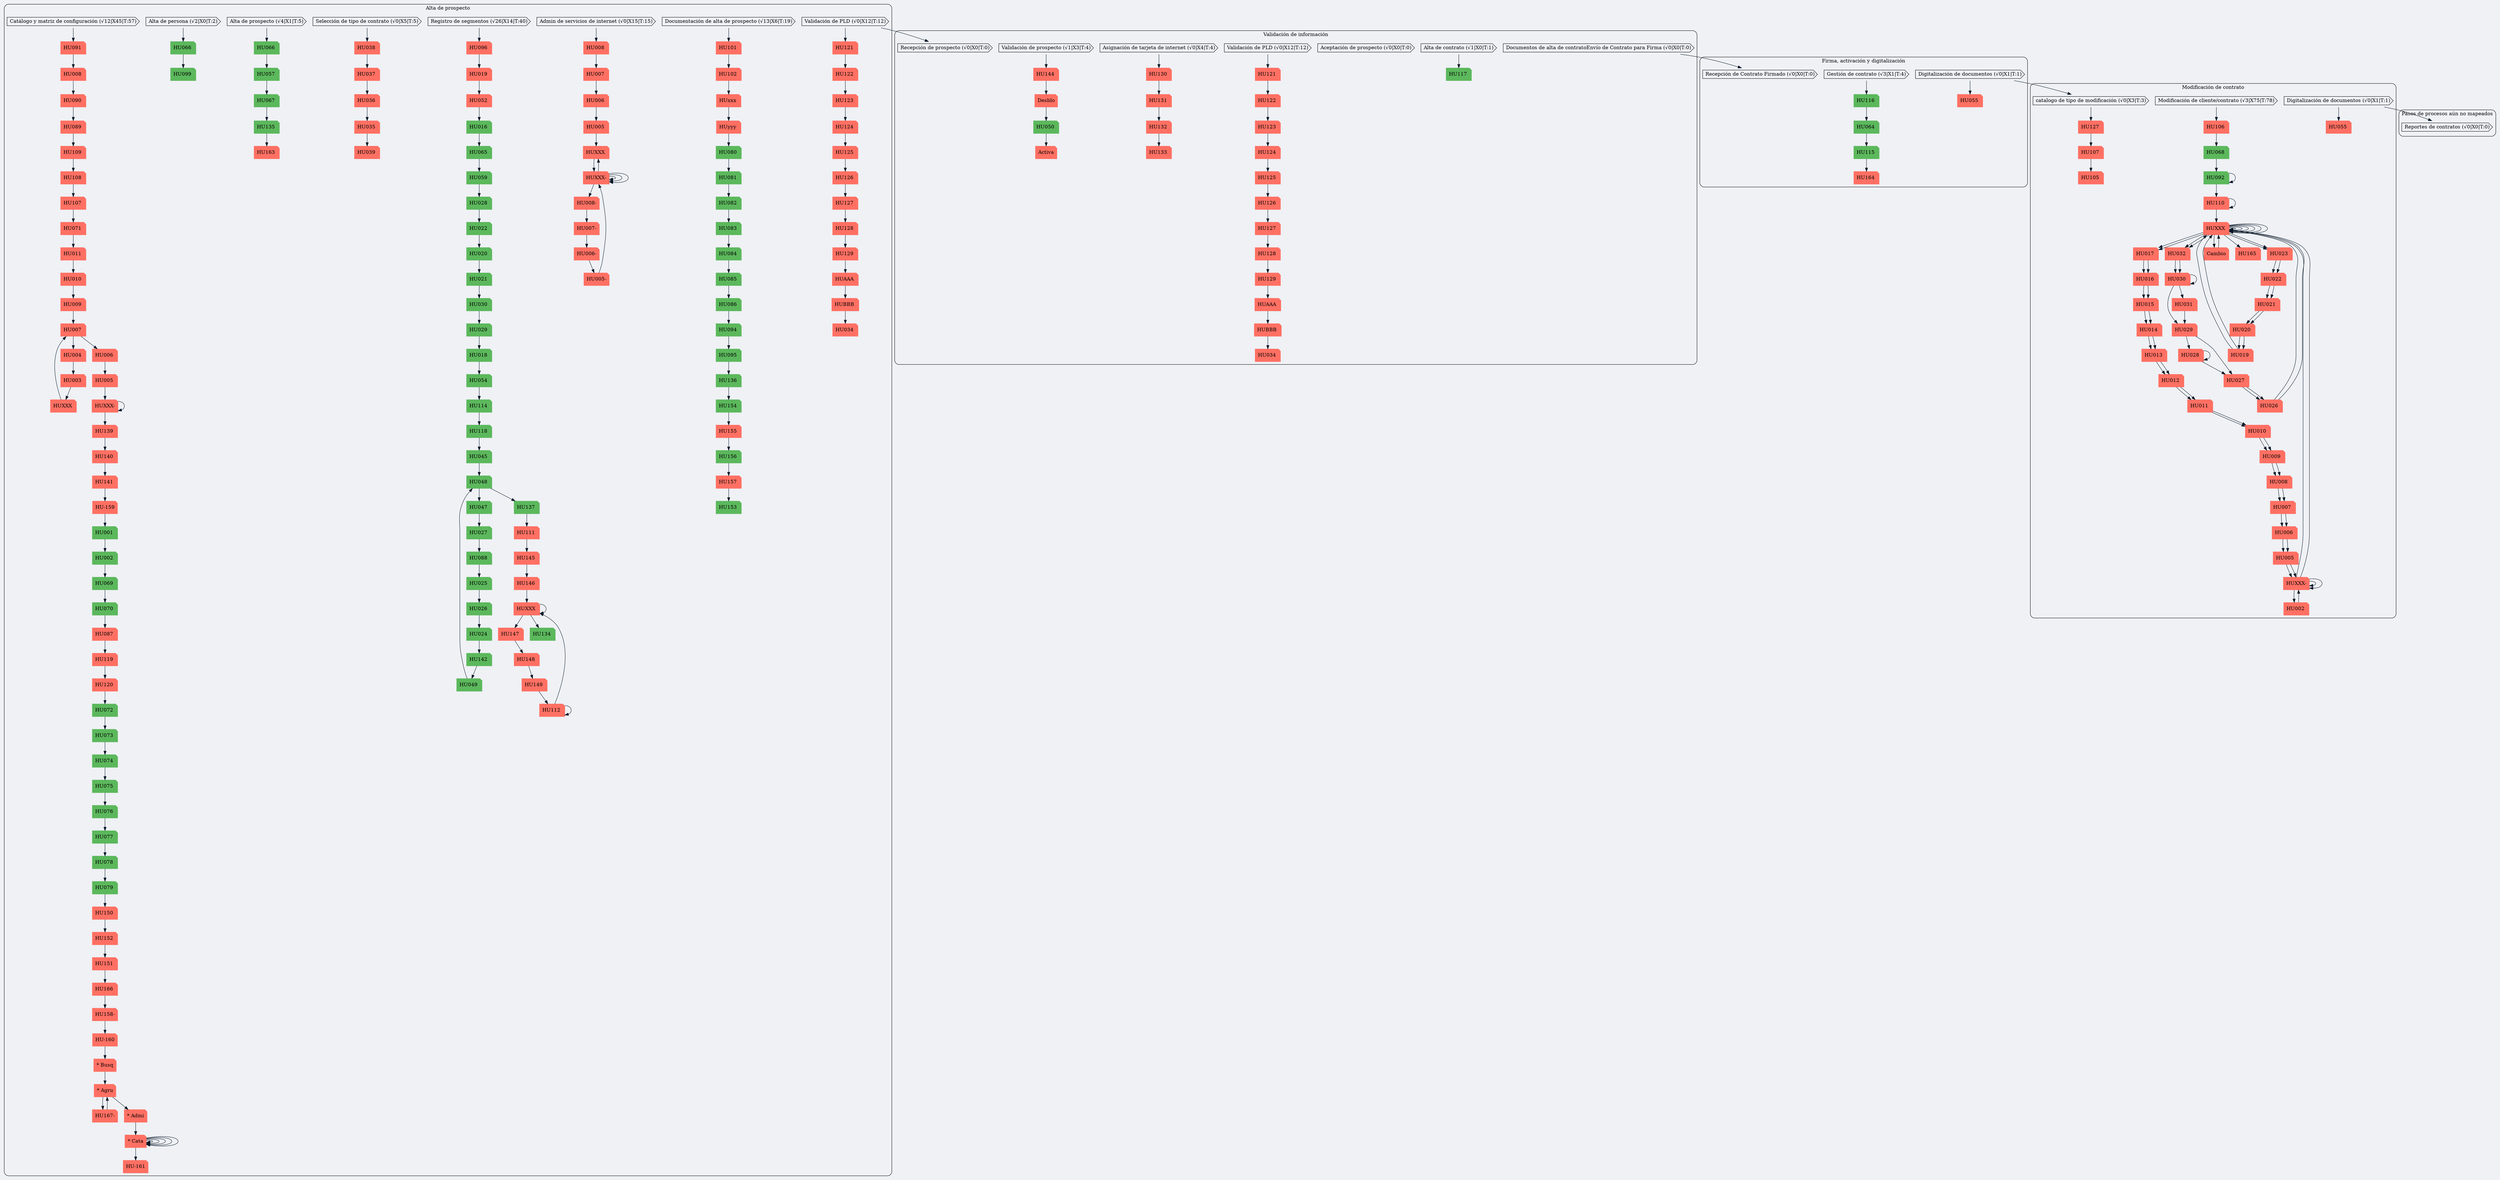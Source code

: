 // US Process model relationships
digraph G {
	graph [bgcolor="#EFF1F5" rankdir=TB]
	edge [color="#061626"]
	subgraph "cluster_Alta de prospecto" {
		label="Alta de prospecto" rankdir=TB style=rounded
		"Alta de prospecto_Validación de PLD_HU121 " [label="HU121 " color="#ff7063" href="https://vectorcb.storiesonboard.com/m/contratos-vector-to-be/!card/anEH8lAew-gw4ToL9zG3mQ" shape=note style=filled]
		"Alta de prospecto_Validación de PLD_HU122 " [label="HU122 " color="#ff7063" href="https://vectorcb.storiesonboard.com/m/contratos-vector-to-be/!card/DsB9HjBA49uimToMWWBz5g" shape=note style=filled]
		"Alta de prospecto_Validación de PLD_HU121 " -> "Alta de prospecto_Validación de PLD_HU122 " [constraint=true]
		"Alta de prospecto_Validación de PLD_HU123 " [label="HU123 " color="#ff7063" href="https://vectorcb.storiesonboard.com/m/contratos-vector-to-be/!card/XtvqQFl-ni4QKjoL94vTvQ" shape=note style=filled]
		"Alta de prospecto_Validación de PLD_HU122 " -> "Alta de prospecto_Validación de PLD_HU123 " [constraint=true]
		"Alta de prospecto_Validación de PLD_HU124 " [label="HU124 " color="#ff7063" href="https://vectorcb.storiesonboard.com/m/contratos-vector-to-be/!card/td1HhuiH3nOuRToMH5t21w" shape=note style=filled]
		"Alta de prospecto_Validación de PLD_HU123 " -> "Alta de prospecto_Validación de PLD_HU124 " [constraint=true]
		"Alta de prospecto_Validación de PLD_HU125 " [label="HU125 " color="#ff7063" href="https://vectorcb.storiesonboard.com/m/contratos-vector-to-be/!card/XI46QiVOfB6cfjoMH5yxSg" shape=note style=filled]
		"Alta de prospecto_Validación de PLD_HU124 " -> "Alta de prospecto_Validación de PLD_HU125 " [constraint=true]
		"Alta de prospecto_Validación de PLD_HU126 " [label="HU126 " color="#ff7063" href="https://vectorcb.storiesonboard.com/m/contratos-vector-to-be/!card/qcOKu5Y5OhZLEToMM8Ambg" shape=note style=filled]
		"Alta de prospecto_Validación de PLD_HU125 " -> "Alta de prospecto_Validación de PLD_HU126 " [constraint=true]
		"Alta de prospecto_Validación de PLD_HU127 " [label="HU127 " color="#ff7063" href="https://vectorcb.storiesonboard.com/m/contratos-vector-to-be/!card/mouhrul1Lv-LejoMH5yuHg" shape=note style=filled]
		"Alta de prospecto_Validación de PLD_HU126 " -> "Alta de prospecto_Validación de PLD_HU127 " [constraint=true]
		"Alta de prospecto_Validación de PLD_HU128 " [label="HU128 " color="#ff7063" href="https://vectorcb.storiesonboard.com/m/contratos-vector-to-be/!card/kjHACHzmgBTsxjoMY9M3rg" shape=note style=filled]
		"Alta de prospecto_Validación de PLD_HU127 " -> "Alta de prospecto_Validación de PLD_HU128 " [constraint=true]
		"Alta de prospecto_Validación de PLD_HU129 " [label="HU129 " color="#ff7063" href="https://vectorcb.storiesonboard.com/m/contratos-vector-to-be/!card/bqbQq5GvvNPJdDoMY-XKiA" shape=note style=filled]
		"Alta de prospecto_Validación de PLD_HU128 " -> "Alta de prospecto_Validación de PLD_HU129 " [constraint=true]
		"Alta de prospecto_Validación de PLD_HUAAA " [label="HUAAA " color="#ff7063" href="https://vectorcb.storiesonboard.com/m/contratos-vector-to-be/!card/4lSseorE9bwjszoMfexpiw" shape=note style=filled]
		"Alta de prospecto_Validación de PLD_HU129 " -> "Alta de prospecto_Validación de PLD_HUAAA " [constraint=true]
		"Alta de prospecto_Validación de PLD_HUBBB " [label="HUBBB " color="#ff7063" href="https://vectorcb.storiesonboard.com/m/contratos-vector-to-be/!card/xXMY5XrB_6VDJjoMfexpbA" shape=note style=filled]
		"Alta de prospecto_Validación de PLD_HUAAA " -> "Alta de prospecto_Validación de PLD_HUBBB " [constraint=true]
		"Alta de prospecto_Validación de PLD_HU034 " [label="HU034 " color="#ff7063" href="https://vectorcb.storiesonboard.com/m/contratos-vector-to-be/!card/fmXNBbV7suyMNzoLE5UvVA" shape=note style=filled]
		"Alta de prospecto_Validación de PLD_HUBBB " -> "Alta de prospecto_Validación de PLD_HU034 " [constraint=true]
		"Alta de prospecto_PROC_0" [label="Validación de PLD (√0|X12|T:12)" bgcolor="#3B5FA6" shape=cds]
		"Alta de prospecto_PROC_0" -> "Alta de prospecto_Validación de PLD_HU121 " [constraint=true]
		"Alta de prospecto_Documentación de alta de prospecto_HU101 " [label="HU101 " color="#ff7063" href="https://vectorcb.storiesonboard.com/m/contratos-vector-to-be/!card/rd7XSys6MC9V-ToLzl-vhQ" shape=note style=filled]
		"Alta de prospecto_Documentación de alta de prospecto_HU102 " [label="HU102 " color="#ff7063" href="https://vectorcb.storiesonboard.com/m/contratos-vector-to-be/!card/BwAVDOMXOx_Z2zoLzl-sfg" shape=note style=filled]
		"Alta de prospecto_Documentación de alta de prospecto_HU101 " -> "Alta de prospecto_Documentación de alta de prospecto_HU102 " [constraint=true]
		"Alta de prospecto_Documentación de alta de prospecto_HUxxx " [label="HUxxx " color="#ff7063" href="https://vectorcb.storiesonboard.com/m/contratos-vector-to-be/!card/EnyfgKv-6PJKMToMH6FlDQ" shape=note style=filled]
		"Alta de prospecto_Documentación de alta de prospecto_HU102 " -> "Alta de prospecto_Documentación de alta de prospecto_HUxxx " [constraint=true]
		"Alta de prospecto_Documentación de alta de prospecto_HUyyy " [label="HUyyy " color="#ff7063" href="https://vectorcb.storiesonboard.com/m/contratos-vector-to-be/!card/lHizGYp5_O-oizoMH6Ff8Q" shape=note style=filled]
		"Alta de prospecto_Documentación de alta de prospecto_HUxxx " -> "Alta de prospecto_Documentación de alta de prospecto_HUyyy " [constraint=true]
		"Alta de prospecto_Documentación de alta de prospecto_HU080 " [label="HU080 " color="#5cb85c" href="https://vectorcb.storiesonboard.com/m/contratos-vector-to-be/!card/1BHBwA90ewvx-zoLi6syLA" shape=note style=filled]
		"Alta de prospecto_Documentación de alta de prospecto_HUyyy " -> "Alta de prospecto_Documentación de alta de prospecto_HU080 " [constraint=true]
		"Alta de prospecto_Documentación de alta de prospecto_HU081 " [label="HU081 " color="#5cb85c" href="https://vectorcb.storiesonboard.com/m/contratos-vector-to-be/!card/O-hZIgE149bv6DoLi7yVXw" shape=note style=filled]
		"Alta de prospecto_Documentación de alta de prospecto_HU080 " -> "Alta de prospecto_Documentación de alta de prospecto_HU081 " [constraint=true]
		"Alta de prospecto_Documentación de alta de prospecto_HU082 " [label="HU082 " color="#5cb85c" href="https://vectorcb.storiesonboard.com/m/contratos-vector-to-be/!card/IN2MGoNWwH_PNDoLi8BejQ" shape=note style=filled]
		"Alta de prospecto_Documentación de alta de prospecto_HU081 " -> "Alta de prospecto_Documentación de alta de prospecto_HU082 " [constraint=true]
		"Alta de prospecto_Documentación de alta de prospecto_HU083 " [label="HU083 " color="#5cb85c" href="https://vectorcb.storiesonboard.com/m/contratos-vector-to-be/!card/aJI9PpHbBR0XMzoLi8Nprw" shape=note style=filled]
		"Alta de prospecto_Documentación de alta de prospecto_HU082 " -> "Alta de prospecto_Documentación de alta de prospecto_HU083 " [constraint=true]
		"Alta de prospecto_Documentación de alta de prospecto_HU084 " [label="HU084 " color="#5cb85c" href="https://vectorcb.storiesonboard.com/m/contratos-vector-to-be/!card/sFI5ZtyAjOteLToLi8YAbQ" shape=note style=filled]
		"Alta de prospecto_Documentación de alta de prospecto_HU083 " -> "Alta de prospecto_Documentación de alta de prospecto_HU084 " [constraint=true]
		"Alta de prospecto_Documentación de alta de prospecto_HU085 " [label="HU085 " color="#5cb85c" href="https://vectorcb.storiesonboard.com/m/contratos-vector-to-be/!card/AyZnXvWtjmjfqzoLi9xnOw" shape=note style=filled]
		"Alta de prospecto_Documentación de alta de prospecto_HU084 " -> "Alta de prospecto_Documentación de alta de prospecto_HU085 " [constraint=true]
		"Alta de prospecto_Documentación de alta de prospecto_HU086 " [label="HU086 " color="#5cb85c" href="https://vectorcb.storiesonboard.com/m/contratos-vector-to-be/!card/C1oKlTILC5dwqToLi-UX7g" shape=note style=filled]
		"Alta de prospecto_Documentación de alta de prospecto_HU085 " -> "Alta de prospecto_Documentación de alta de prospecto_HU086 " [constraint=true]
		"Alta de prospecto_Documentación de alta de prospecto_HU094 " [label="HU094 " color="#5cb85c" href="https://vectorcb.storiesonboard.com/m/contratos-vector-to-be/!card/uI3Bo17mU0kWhToLr40f7A" shape=note style=filled]
		"Alta de prospecto_Documentación de alta de prospecto_HU086 " -> "Alta de prospecto_Documentación de alta de prospecto_HU094 " [constraint=true]
		"Alta de prospecto_Documentación de alta de prospecto_HU095 " [label="HU095 " color="#5cb85c" href="https://vectorcb.storiesonboard.com/m/contratos-vector-to-be/!card/8oGfcqH9b0KfzToLr40f-w" shape=note style=filled]
		"Alta de prospecto_Documentación de alta de prospecto_HU094 " -> "Alta de prospecto_Documentación de alta de prospecto_HU095 " [constraint=true]
		"Alta de prospecto_Documentación de alta de prospecto_HU136 " [label="HU136 " color="#5cb85c" href="https://vectorcb.storiesonboard.com/m/contratos-vector-to-be/!card/qfboyhi6q7DZGToLPOT-kg" shape=note style=filled]
		"Alta de prospecto_Documentación de alta de prospecto_HU095 " -> "Alta de prospecto_Documentación de alta de prospecto_HU136 " [constraint=true]
		"Alta de prospecto_Documentación de alta de prospecto_HU154 " [label="HU154 " color="#5cb85c" href="https://vectorcb.storiesonboard.com/m/contratos-vector-to-be/!card/G2-FUx6dAYpJKzoMYcm-Rw" shape=note style=filled]
		"Alta de prospecto_Documentación de alta de prospecto_HU136 " -> "Alta de prospecto_Documentación de alta de prospecto_HU154 " [constraint=true]
		"Alta de prospecto_Documentación de alta de prospecto_HU155 " [label="HU155 " color="#ff7063" href="https://vectorcb.storiesonboard.com/m/contratos-vector-to-be/!card/P49p3-BqnZ3dTDoMYf9FOQ" shape=note style=filled]
		"Alta de prospecto_Documentación de alta de prospecto_HU154 " -> "Alta de prospecto_Documentación de alta de prospecto_HU155 " [constraint=true]
		"Alta de prospecto_Documentación de alta de prospecto_HU156 " [label="HU156 " color="#5cb85c" href="https://vectorcb.storiesonboard.com/m/contratos-vector-to-be/!card/lopbO0ueQiYKwzoMYf9BYQ" shape=note style=filled]
		"Alta de prospecto_Documentación de alta de prospecto_HU155 " -> "Alta de prospecto_Documentación de alta de prospecto_HU156 " [constraint=true]
		"Alta de prospecto_Documentación de alta de prospecto_HU157 " [label="HU157 " color="#ff7063" href="https://vectorcb.storiesonboard.com/m/contratos-vector-to-be/!card/BMvEFFLb-e0JZToMYjdcTQ" shape=note style=filled]
		"Alta de prospecto_Documentación de alta de prospecto_HU156 " -> "Alta de prospecto_Documentación de alta de prospecto_HU157 " [constraint=true]
		"Alta de prospecto_Documentación de alta de prospecto_HU153 " [label="HU153 " color="#5cb85c" href="https://vectorcb.storiesonboard.com/m/contratos-vector-to-be/!card/dIkc2jluRmwbyToMYcVy5A" shape=note style=filled]
		"Alta de prospecto_Documentación de alta de prospecto_HU157 " -> "Alta de prospecto_Documentación de alta de prospecto_HU153 " [constraint=true]
		"Alta de prospecto_PROC_1" [label="Documentación de alta de prospecto (√13|X6|T:19)" bgcolor="#3B5FA6" shape=cds]
		"Alta de prospecto_PROC_1" -> "Alta de prospecto_Documentación de alta de prospecto_HU101 " [constraint=true]
		"Alta de prospecto_Admin de servicios de internet_HU008 " [label="HU008 " color="#ff7063" href="https://vectorcb.storiesonboard.com/m/contratos-vector-to-be/!card/syvDN_vMHBQadDoLQzF4Lg" shape=note style=filled]
		"Alta de prospecto_Admin de servicios de internet_HU007 " [label="HU007 " color="#ff7063" href="https://vectorcb.storiesonboard.com/m/contratos-vector-to-be/!card/7olZq0cf0V5cWzoLQzDbwQ" shape=note style=filled]
		"Alta de prospecto_Admin de servicios de internet_HU008 " -> "Alta de prospecto_Admin de servicios de internet_HU007 " [constraint=true]
		"Alta de prospecto_Admin de servicios de internet_HU006 " [label="HU006 " color="#ff7063" href="https://vectorcb.storiesonboard.com/m/contratos-vector-to-be/!card/CNFdykY638DJ6zoLQzDb_w" shape=note style=filled]
		"Alta de prospecto_Admin de servicios de internet_HU007 " -> "Alta de prospecto_Admin de servicios de internet_HU006 " [constraint=true]
		"Alta de prospecto_Admin de servicios de internet_HU005 " [label="HU005 " color="#ff7063" href="https://vectorcb.storiesonboard.com/m/contratos-vector-to-be/!card/UAeq3gy8gqlHsjoLQzDcTQ" shape=note style=filled]
		"Alta de prospecto_Admin de servicios de internet_HU006 " -> "Alta de prospecto_Admin de servicios de internet_HU005 " [constraint=true]
		"Alta de prospecto_Admin de servicios de internet_HUXXX " [label="HUXXX " color="#ff7063" href="https://vectorcb.storiesonboard.com/m/contratos-vector-to-be/!card/BXf-bTwf6MR9-ToLQzDcjA" shape=note style=filled]
		"Alta de prospecto_Admin de servicios de internet_HU005 " -> "Alta de prospecto_Admin de servicios de internet_HUXXX " [constraint=true]
		"Alta de prospecto_Admin de servicios de internet_HUXXX-" [label="HUXXX-" color="#ff7063" href="https://vectorcb.storiesonboard.com/m/contratos-vector-to-be/!card/_uk6wx305XbrozoLQzDcyg" shape=note style=filled]
		"Alta de prospecto_Admin de servicios de internet_HUXXX " -> "Alta de prospecto_Admin de servicios de internet_HUXXX-" [constraint=true]
		"Alta de prospecto_Admin de servicios de internet_HUXXX-" [label="HUXXX-" color="#ff7063" href="https://vectorcb.storiesonboard.com/m/contratos-vector-to-be/!card/xsD-08-VUJFSqjoLQyz6CQ" shape=note style=filled]
		"Alta de prospecto_Admin de servicios de internet_HUXXX-" -> "Alta de prospecto_Admin de servicios de internet_HUXXX-" [constraint=true]
		"Alta de prospecto_Admin de servicios de internet_HUXXX-" [label="HUXXX-" color="#ff7063" href="https://vectorcb.storiesonboard.com/m/contratos-vector-to-be/!card/0RmAKW3aXtApZzoLQyz6Rw" shape=note style=filled]
		"Alta de prospecto_Admin de servicios de internet_HUXXX-" -> "Alta de prospecto_Admin de servicios de internet_HUXXX-" [constraint=true]
		"Alta de prospecto_Admin de servicios de internet_HU008-" [label="HU008-" color="#ff7063" href="https://vectorcb.storiesonboard.com/m/contratos-vector-to-be/!card/08sC9MeAygT49joLQzIbhg" shape=note style=filled]
		"Alta de prospecto_Admin de servicios de internet_HUXXX-" -> "Alta de prospecto_Admin de servicios de internet_HU008-" [constraint=true]
		"Alta de prospecto_Admin de servicios de internet_HU007-" [label="HU007-" color="#ff7063" href="https://vectorcb.storiesonboard.com/m/contratos-vector-to-be/!card/xGgoPg6uDt7gczoLQzIbxA" shape=note style=filled]
		"Alta de prospecto_Admin de servicios de internet_HU008-" -> "Alta de prospecto_Admin de servicios de internet_HU007-" [constraint=true]
		"Alta de prospecto_Admin de servicios de internet_HU006-" [label="HU006-" color="#ff7063" href="https://vectorcb.storiesonboard.com/m/contratos-vector-to-be/!card/kMY3le9DIG_RWzoLQzF2xg" shape=note style=filled]
		"Alta de prospecto_Admin de servicios de internet_HU007-" -> "Alta de prospecto_Admin de servicios de internet_HU006-" [constraint=true]
		"Alta de prospecto_Admin de servicios de internet_HU005-" [label="HU005-" color="#ff7063" href="https://vectorcb.storiesonboard.com/m/contratos-vector-to-be/!card/TbL0tiwUwH4xtToLQzF3BQ" shape=note style=filled]
		"Alta de prospecto_Admin de servicios de internet_HU006-" -> "Alta de prospecto_Admin de servicios de internet_HU005-" [constraint=true]
		"Alta de prospecto_Admin de servicios de internet_HUXXX-" [label="HUXXX-" color="#ff7063" href="https://vectorcb.storiesonboard.com/m/contratos-vector-to-be/!card/vC6CfDox6N_i1DoLQzF3Qw" shape=note style=filled]
		"Alta de prospecto_Admin de servicios de internet_HU005-" -> "Alta de prospecto_Admin de servicios de internet_HUXXX-" [constraint=true]
		"Alta de prospecto_Admin de servicios de internet_HUXXX-" [label="HUXXX-" color="#ff7063" href="https://vectorcb.storiesonboard.com/m/contratos-vector-to-be/!card/ycYYFuox69C7UDoLQzF3gg" shape=note style=filled]
		"Alta de prospecto_Admin de servicios de internet_HUXXX-" -> "Alta de prospecto_Admin de servicios de internet_HUXXX-" [constraint=true]
		"Alta de prospecto_Admin de servicios de internet_HUXXX " [label="HUXXX " color="#ff7063" href="https://vectorcb.storiesonboard.com/m/contratos-vector-to-be/!card/is8-cslX2_9DOjoLQzF37w" shape=note style=filled]
		"Alta de prospecto_Admin de servicios de internet_HUXXX-" -> "Alta de prospecto_Admin de servicios de internet_HUXXX " [constraint=true]
		"Alta de prospecto_PROC_2" [label="Admin de servicios de internet (√0|X15|T:15)" bgcolor="#3B5FA6" shape=cds]
		"Alta de prospecto_PROC_2" -> "Alta de prospecto_Admin de servicios de internet_HU008 " [constraint=true]
		"Alta de prospecto_Registro de segmentos_HU096 " [label="HU096 " color="#ff7063" href="https://vectorcb.storiesonboard.com/m/contratos-vector-to-be/!card/lWHexAi8lpOmkzoLw7Nyyw" shape=note style=filled]
		"Alta de prospecto_Registro de segmentos_HU019 " [label="HU019 " color="#ff7063" href="https://vectorcb.storiesonboard.com/m/contratos-vector-to-be/!card/S4HRwoy1zgkxUzoK_z8brw" shape=note style=filled]
		"Alta de prospecto_Registro de segmentos_HU096 " -> "Alta de prospecto_Registro de segmentos_HU019 " [constraint=true]
		"Alta de prospecto_Registro de segmentos_HU052 " [label="HU052 " color="#ff7063" href="https://vectorcb.storiesonboard.com/m/contratos-vector-to-be/!card/eXxUDlL00I97bjoLE5Uvkg" shape=note style=filled]
		"Alta de prospecto_Registro de segmentos_HU019 " -> "Alta de prospecto_Registro de segmentos_HU052 " [constraint=true]
		"Alta de prospecto_Registro de segmentos_HU016 " [label="HU016 " color="#5cb85c" href="https://vectorcb.storiesonboard.com/m/contratos-vector-to-be/!card/AVs4SY9es6X9sDoK-jyZ2Q" shape=note style=filled]
		"Alta de prospecto_Registro de segmentos_HU052 " -> "Alta de prospecto_Registro de segmentos_HU016 " [constraint=true]
		"Alta de prospecto_Registro de segmentos_HU065 " [label="HU065 " color="#5cb85c" href="https://vectorcb.storiesonboard.com/m/contratos-vector-to-be/!card/Oh68TLm3F1doqToLXk6cCw" shape=note style=filled]
		"Alta de prospecto_Registro de segmentos_HU016 " -> "Alta de prospecto_Registro de segmentos_HU065 " [constraint=true]
		"Alta de prospecto_Registro de segmentos_HU059 " [label="HU059 " color="#5cb85c" href="https://vectorcb.storiesonboard.com/m/contratos-vector-to-be/!card/9A7GqUFxUsU_cToLONBB7w" shape=note style=filled]
		"Alta de prospecto_Registro de segmentos_HU065 " -> "Alta de prospecto_Registro de segmentos_HU059 " [constraint=true]
		"Alta de prospecto_Registro de segmentos_HU028 " [label="HU028 " color="#5cb85c" href="https://vectorcb.storiesonboard.com/m/contratos-vector-to-be/!card/gU-9qCSuLHLIRToLAGeqKg" shape=note style=filled]
		"Alta de prospecto_Registro de segmentos_HU059 " -> "Alta de prospecto_Registro de segmentos_HU028 " [constraint=true]
		"Alta de prospecto_Registro de segmentos_HU022 " [label="HU022 " color="#5cb85c" href="https://vectorcb.storiesonboard.com/m/contratos-vector-to-be/!card/0yqYmBO2fdXp5joLE-aEpw" shape=note style=filled]
		"Alta de prospecto_Registro de segmentos_HU028 " -> "Alta de prospecto_Registro de segmentos_HU022 " [constraint=true]
		"Alta de prospecto_Registro de segmentos_HU020 " [label="HU020 " color="#5cb85c" href="https://vectorcb.storiesonboard.com/m/contratos-vector-to-be/!card/DJsQyTDkSL3ccToLE9qDxw" shape=note style=filled]
		"Alta de prospecto_Registro de segmentos_HU022 " -> "Alta de prospecto_Registro de segmentos_HU020 " [constraint=true]
		"Alta de prospecto_Registro de segmentos_HU021 " [label="HU021 " color="#5cb85c" href="https://vectorcb.storiesonboard.com/m/contratos-vector-to-be/!card/-M0gV95sMzXFzzoLAGelKQ" shape=note style=filled]
		"Alta de prospecto_Registro de segmentos_HU020 " -> "Alta de prospecto_Registro de segmentos_HU021 " [constraint=true]
		"Alta de prospecto_Registro de segmentos_HU030 " [label="HU030 " color="#5cb85c" href="https://vectorcb.storiesonboard.com/m/contratos-vector-to-be/!card/KabVeakEpZitOzoLJD7l3A" shape=note style=filled]
		"Alta de prospecto_Registro de segmentos_HU021 " -> "Alta de prospecto_Registro de segmentos_HU030 " [constraint=true]
		"Alta de prospecto_Registro de segmentos_HU029 " [label="HU029 " color="#5cb85c" href="https://vectorcb.storiesonboard.com/m/contratos-vector-to-be/!card/--LgTiXYGjRj6ToLD_B4TQ" shape=note style=filled]
		"Alta de prospecto_Registro de segmentos_HU030 " -> "Alta de prospecto_Registro de segmentos_HU029 " [constraint=true]
		"Alta de prospecto_Registro de segmentos_HU018 " [label="HU018 " color="#5cb85c" href="https://vectorcb.storiesonboard.com/m/contratos-vector-to-be/!card/7TqZFj0VYMWlKzoK_sBiIw" shape=note style=filled]
		"Alta de prospecto_Registro de segmentos_HU029 " -> "Alta de prospecto_Registro de segmentos_HU018 " [constraint=true]
		"Alta de prospecto_Registro de segmentos_HU054 " [label="HU054 " color="#5cb85c" href="https://vectorcb.storiesonboard.com/m/contratos-vector-to-be/!card/RYUEgfxHJ92oNjoLAEeQVQ" shape=note style=filled]
		"Alta de prospecto_Registro de segmentos_HU018 " -> "Alta de prospecto_Registro de segmentos_HU054 " [constraint=true]
		"Alta de prospecto_Registro de segmentos_HU114 " [label="HU114 " color="#5cb85c" href="https://vectorcb.storiesonboard.com/m/contratos-vector-to-be/!card/Kqa97fHnFZhNZjoL6YALQA" shape=note style=filled]
		"Alta de prospecto_Registro de segmentos_HU054 " -> "Alta de prospecto_Registro de segmentos_HU114 " [constraint=true]
		"Alta de prospecto_Registro de segmentos_HU118 " [label="HU118 " color="#5cb85c" href="https://vectorcb.storiesonboard.com/m/contratos-vector-to-be/!card/c4A97AluOCXT9DoL_InmSw" shape=note style=filled]
		"Alta de prospecto_Registro de segmentos_HU114 " -> "Alta de prospecto_Registro de segmentos_HU118 " [constraint=true]
		"Alta de prospecto_Registro de segmentos_HU045 " [label="HU045 " color="#5cb85c" href="https://vectorcb.storiesonboard.com/m/contratos-vector-to-be/!card/HG7AbL7XuKR1ZzoLE-Z-Xg" shape=note style=filled]
		"Alta de prospecto_Registro de segmentos_HU118 " -> "Alta de prospecto_Registro de segmentos_HU045 " [constraint=true]
		"Alta de prospecto_Registro de segmentos_HU048 " [label="HU048 " color="#5cb85c" href="https://vectorcb.storiesonboard.com/m/contratos-vector-to-be/!card/877lUKMRqwGNpjoLE-Z9NQ" shape=note style=filled]
		"Alta de prospecto_Registro de segmentos_HU045 " -> "Alta de prospecto_Registro de segmentos_HU048 " [constraint=true]
		"Alta de prospecto_Registro de segmentos_HU047 " [label="HU047 " color="#5cb85c" href="https://vectorcb.storiesonboard.com/m/contratos-vector-to-be/!card/XbLngeRy9D6xxToLE9qG_g" shape=note style=filled]
		"Alta de prospecto_Registro de segmentos_HU048 " -> "Alta de prospecto_Registro de segmentos_HU047 " [constraint=true]
		"Alta de prospecto_Registro de segmentos_HU027 " [label="HU027 " color="#5cb85c" href="https://vectorcb.storiesonboard.com/m/contratos-vector-to-be/!card/UvDUPkmCdRqdyDoLAGenEg" shape=note style=filled]
		"Alta de prospecto_Registro de segmentos_HU047 " -> "Alta de prospecto_Registro de segmentos_HU027 " [constraint=true]
		"Alta de prospecto_Registro de segmentos_HU088 " [label="HU088 " color="#5cb85c" href="https://vectorcb.storiesonboard.com/m/contratos-vector-to-be/!card/AVsIVBIjRz2vrjoLbGJJoA" shape=note style=filled]
		"Alta de prospecto_Registro de segmentos_HU027 " -> "Alta de prospecto_Registro de segmentos_HU088 " [constraint=true]
		"Alta de prospecto_Registro de segmentos_HU025 " [label="HU025 " color="#5cb85c" href="https://vectorcb.storiesonboard.com/m/contratos-vector-to-be/!card/e8AmyqDJBufbWDoLD-8_-A" shape=note style=filled]
		"Alta de prospecto_Registro de segmentos_HU088 " -> "Alta de prospecto_Registro de segmentos_HU025 " [constraint=true]
		"Alta de prospecto_Registro de segmentos_HU026 " [label="HU026 " color="#5cb85c" href="https://vectorcb.storiesonboard.com/m/contratos-vector-to-be/!card/E-3-iU73X03wMzoLD_TI1A" shape=note style=filled]
		"Alta de prospecto_Registro de segmentos_HU025 " -> "Alta de prospecto_Registro de segmentos_HU026 " [constraint=true]
		"Alta de prospecto_Registro de segmentos_HU024 " [label="HU024 " color="#5cb85c" href="https://vectorcb.storiesonboard.com/m/contratos-vector-to-be/!card/P4QOYlQgsZvhDDoLAGei-w" shape=note style=filled]
		"Alta de prospecto_Registro de segmentos_HU026 " -> "Alta de prospecto_Registro de segmentos_HU024 " [constraint=true]
		"Alta de prospecto_Registro de segmentos_HU142 " [label="HU142 " color="#5cb85c" href="https://vectorcb.storiesonboard.com/m/contratos-vector-to-be/!card/P6POsng5jkqa2DoMPp3ITw" shape=note style=filled]
		"Alta de prospecto_Registro de segmentos_HU024 " -> "Alta de prospecto_Registro de segmentos_HU142 " [constraint=true]
		"Alta de prospecto_Registro de segmentos_HU049 " [label="HU049 " color="#5cb85c" href="https://vectorcb.storiesonboard.com/m/contratos-vector-to-be/!card/PVuErjWHzl4pHjoLE-uYdQ" shape=note style=filled]
		"Alta de prospecto_Registro de segmentos_HU142 " -> "Alta de prospecto_Registro de segmentos_HU049 " [constraint=true]
		"Alta de prospecto_Registro de segmentos_HU048 " [label="HU048 " color="#5cb85c" href="https://vectorcb.storiesonboard.com/m/contratos-vector-to-be/!card/WCKTbLh0h3SV4joLE-uaQA" shape=note style=filled]
		"Alta de prospecto_Registro de segmentos_HU049 " -> "Alta de prospecto_Registro de segmentos_HU048 " [constraint=true]
		"Alta de prospecto_Registro de segmentos_HU137 " [label="HU137 " color="#5cb85c" href="https://vectorcb.storiesonboard.com/m/contratos-vector-to-be/!card/OenxgVptztfA2joMOTsYcg" shape=note style=filled]
		"Alta de prospecto_Registro de segmentos_HU048 " -> "Alta de prospecto_Registro de segmentos_HU137 " [constraint=true]
		"Alta de prospecto_Registro de segmentos_HU111 " [label="HU111 " color="#ff7063" href="https://vectorcb.storiesonboard.com/m/contratos-vector-to-be/!card/WjgUJMa7hhg5HjoLYIorng" shape=note style=filled]
		"Alta de prospecto_Registro de segmentos_HU137 " -> "Alta de prospecto_Registro de segmentos_HU111 " [constraint=true]
		"Alta de prospecto_Registro de segmentos_HU145 " [label="HU145 " color="#ff7063" href="https://vectorcb.storiesonboard.com/m/contratos-vector-to-be/!card/6OBkUF-fZ2TIZToMOxWN8A" shape=note style=filled]
		"Alta de prospecto_Registro de segmentos_HU111 " -> "Alta de prospecto_Registro de segmentos_HU145 " [constraint=true]
		"Alta de prospecto_Registro de segmentos_HU146 " [label="HU146 " color="#ff7063" href="https://vectorcb.storiesonboard.com/m/contratos-vector-to-be/!card/JrHzaHiBRnu3lDoMP01w8w" shape=note style=filled]
		"Alta de prospecto_Registro de segmentos_HU145 " -> "Alta de prospecto_Registro de segmentos_HU146 " [constraint=true]
		"Alta de prospecto_Registro de segmentos_HUXXX " [label="HUXXX " color="#ff7063" href="https://vectorcb.storiesonboard.com/m/contratos-vector-to-be/!card/1AAMoY3pXCj3xjoMP1NNYA" shape=note style=filled]
		"Alta de prospecto_Registro de segmentos_HU146 " -> "Alta de prospecto_Registro de segmentos_HUXXX " [constraint=true]
		"Alta de prospecto_Registro de segmentos_HUXXX " [label="HUXXX " color="#ff7063" href="https://vectorcb.storiesonboard.com/m/contratos-vector-to-be/!card/CxKTNGn4phQzWToMP1NGqQ" shape=note style=filled]
		"Alta de prospecto_Registro de segmentos_HUXXX " -> "Alta de prospecto_Registro de segmentos_HUXXX " [constraint=true]
		"Alta de prospecto_Registro de segmentos_HU147 " [label="HU147 " color="#ff7063" href="https://vectorcb.storiesonboard.com/m/contratos-vector-to-be/!card/Fx0edFwzBUs3wjoMOl-AqA" shape=note style=filled]
		"Alta de prospecto_Registro de segmentos_HUXXX " -> "Alta de prospecto_Registro de segmentos_HU147 " [constraint=true]
		"Alta de prospecto_Registro de segmentos_HU148 " [label="HU148 " color="#ff7063" href="https://vectorcb.storiesonboard.com/m/contratos-vector-to-be/!card/xxNtqTc7oLP8uToMP1NDcg" shape=note style=filled]
		"Alta de prospecto_Registro de segmentos_HU147 " -> "Alta de prospecto_Registro de segmentos_HU148 " [constraint=true]
		"Alta de prospecto_Registro de segmentos_HU149 " [label="HU149 " color="#ff7063" href="https://vectorcb.storiesonboard.com/m/contratos-vector-to-be/!card/987nbJSN5cDxnzoMP_SYPg" shape=note style=filled]
		"Alta de prospecto_Registro de segmentos_HU148 " -> "Alta de prospecto_Registro de segmentos_HU149 " [constraint=true]
		"Alta de prospecto_Registro de segmentos_HU112 " [label="HU112 " color="#ff7063" href="https://vectorcb.storiesonboard.com/m/contratos-vector-to-be/!card/ynhr1OzQSvk3azoMP_SVLg" shape=note style=filled]
		"Alta de prospecto_Registro de segmentos_HU149 " -> "Alta de prospecto_Registro de segmentos_HU112 " [constraint=true]
		"Alta de prospecto_Registro de segmentos_HU112 " [label="HU112 " color="#ff7063" href="https://vectorcb.storiesonboard.com/m/contratos-vector-to-be/!card/ormdO2cxv3P9uzoMP_SUcw" shape=note style=filled]
		"Alta de prospecto_Registro de segmentos_HU112 " -> "Alta de prospecto_Registro de segmentos_HU112 " [constraint=true]
		"Alta de prospecto_Registro de segmentos_HUXXX " [label="HUXXX " color="#ff7063" href="https://vectorcb.storiesonboard.com/m/contratos-vector-to-be/!card/eAvClDif4bLsnToMORjH4A" shape=note style=filled]
		"Alta de prospecto_Registro de segmentos_HU112 " -> "Alta de prospecto_Registro de segmentos_HUXXX " [constraint=true]
		"Alta de prospecto_Registro de segmentos_HU134 " [label="HU134 " color="#5cb85c" href="https://vectorcb.storiesonboard.com/m/contratos-vector-to-be/!card/8O1ovjNIVQXpJzoL1wtZ-Q" shape=note style=filled]
		"Alta de prospecto_Registro de segmentos_HUXXX " -> "Alta de prospecto_Registro de segmentos_HU134 " [constraint=true]
		"Alta de prospecto_PROC_3" [label="Registro de segmentos (√26|X14|T:40)" bgcolor="#3B5FA6" shape=cds]
		"Alta de prospecto_PROC_3" -> "Alta de prospecto_Registro de segmentos_HU096 " [constraint=true]
		"Alta de prospecto_Selección de tipo de contrato_HU038 " [label="HU038 " color="#ff7063" href="https://vectorcb.storiesonboard.com/m/contratos-vector-to-be/!card/zrMgiQx0ZcCQLjoLGmaKnA" shape=note style=filled]
		"Alta de prospecto_Selección de tipo de contrato_HU037 " [label="HU037 " color="#ff7063" href="https://vectorcb.storiesonboard.com/m/contratos-vector-to-be/!card/Gg81UzCPj-JnGDoLE_PwNA" shape=note style=filled]
		"Alta de prospecto_Selección de tipo de contrato_HU038 " -> "Alta de prospecto_Selección de tipo de contrato_HU037 " [constraint=true]
		"Alta de prospecto_Selección de tipo de contrato_HU036 " [label="HU036 " color="#ff7063" href="https://vectorcb.storiesonboard.com/m/contratos-vector-to-be/!card/piEc2xs9K1zcSjoLFAB5Hg" shape=note style=filled]
		"Alta de prospecto_Selección de tipo de contrato_HU037 " -> "Alta de prospecto_Selección de tipo de contrato_HU036 " [constraint=true]
		"Alta de prospecto_Selección de tipo de contrato_HU035 " [label="HU035 " color="#ff7063" href="https://vectorcb.storiesonboard.com/m/contratos-vector-to-be/!card/7Rda0Vk-M1r1tToK-spD9Q" shape=note style=filled]
		"Alta de prospecto_Selección de tipo de contrato_HU036 " -> "Alta de prospecto_Selección de tipo de contrato_HU035 " [constraint=true]
		"Alta de prospecto_Selección de tipo de contrato_HU039 " [label="HU039 " color="#ff7063" href="https://vectorcb.storiesonboard.com/m/contratos-vector-to-be/!card/7wT-YGU1WXTiqDoLE_PyIQ" shape=note style=filled]
		"Alta de prospecto_Selección de tipo de contrato_HU035 " -> "Alta de prospecto_Selección de tipo de contrato_HU039 " [constraint=true]
		"Alta de prospecto_PROC_4" [label="Selección de tipo de contrato (√0|X5|T:5)" bgcolor="#3B5FA6" shape=cds]
		"Alta de prospecto_PROC_4" -> "Alta de prospecto_Selección de tipo de contrato_HU038 " [constraint=true]
		"Alta de prospecto_Alta de prospecto_HU066 " [label="HU066 " color="#5cb85c" href="https://vectorcb.storiesonboard.com/m/contratos-vector-to-be/!card/khitV_8b_ivgWjoLXmnkxQ" shape=note style=filled]
		"Alta de prospecto_Alta de prospecto_HU057 " [label="HU057 " color="#5cb85c" href="https://vectorcb.storiesonboard.com/m/contratos-vector-to-be/!card/RrYw2zca0uQBizoLN9J7EQ" shape=note style=filled]
		"Alta de prospecto_Alta de prospecto_HU066 " -> "Alta de prospecto_Alta de prospecto_HU057 " [constraint=true]
		"Alta de prospecto_Alta de prospecto_HU067 " [label="HU067 " color="#5cb85c" href="https://vectorcb.storiesonboard.com/m/contratos-vector-to-be/!card/UTa9_TOVUer-3ToMHwLODQ" shape=note style=filled]
		"Alta de prospecto_Alta de prospecto_HU057 " -> "Alta de prospecto_Alta de prospecto_HU067 " [constraint=true]
		"Alta de prospecto_Alta de prospecto_HU135 " [label="HU135 " color="#5cb85c" href="https://vectorcb.storiesonboard.com/m/contratos-vector-to-be/!card/hG4XCL7V-nFC2DoMOKobmA" shape=note style=filled]
		"Alta de prospecto_Alta de prospecto_HU067 " -> "Alta de prospecto_Alta de prospecto_HU135 " [constraint=true]
		"Alta de prospecto_Alta de prospecto_HU163 " [label="HU163 " color="#ff7063" href="https://vectorcb.storiesonboard.com/m/contratos-vector-to-be/!card/GEACZ7WxL38hjjoMbNjXXA" shape=note style=filled]
		"Alta de prospecto_Alta de prospecto_HU135 " -> "Alta de prospecto_Alta de prospecto_HU163 " [constraint=true]
		"Alta de prospecto_PROC_5" [label="Alta de prospecto (√4|X1|T:5)" bgcolor="#3B5FA6" shape=cds]
		"Alta de prospecto_PROC_5" -> "Alta de prospecto_Alta de prospecto_HU066 " [constraint=true]
		"Alta de prospecto_Alta de persona_HU066 " [label="HU066 " color="#5cb85c" href="https://vectorcb.storiesonboard.com/m/contratos-vector-to-be/!card/khitV_8b_ivgWjoLXmnkxQ" shape=note style=filled]
		"Alta de prospecto_Alta de persona_HU099 " [label="HU099 " color="#5cb85c" href="https://vectorcb.storiesonboard.com/m/contratos-vector-to-be/!card/rUjvXbQgWE2lNzoLyHQCdw" shape=note style=filled]
		"Alta de prospecto_Alta de persona_HU066 " -> "Alta de prospecto_Alta de persona_HU099 " [constraint=true]
		"Alta de prospecto_PROC_6" [label="Alta de persona (√2|X0|T:2)" bgcolor="#3B5FA6" shape=cds]
		"Alta de prospecto_PROC_6" -> "Alta de prospecto_Alta de persona_HU066 " [constraint=true]
		"Alta de prospecto_Catálogo y matriz de configuración_HU091 " [label="HU091 " color="#ff7063" href="https://vectorcb.storiesonboard.com/m/contratos-vector-to-be/!card/qh3C3a6Ts6Yz6joLpYcLIw" shape=note style=filled]
		"Alta de prospecto_Catálogo y matriz de configuración_HU008 " [label="HU008 " color="#ff7063" href="https://vectorcb.storiesonboard.com/m/contratos-vector-to-be/!card/Ef224LjAPVhGBjoLQgUgnQ" shape=note style=filled]
		"Alta de prospecto_Catálogo y matriz de configuración_HU091 " -> "Alta de prospecto_Catálogo y matriz de configuración_HU008 " [constraint=true]
		"Alta de prospecto_Catálogo y matriz de configuración_HU090 " [label="HU090 " color="#ff7063" href="https://vectorcb.storiesonboard.com/m/contratos-vector-to-be/!card/QeqX_ARZVBRMAjoLpXvLyQ" shape=note style=filled]
		"Alta de prospecto_Catálogo y matriz de configuración_HU008 " -> "Alta de prospecto_Catálogo y matriz de configuración_HU090 " [constraint=true]
		"Alta de prospecto_Catálogo y matriz de configuración_HU089 " [label="HU089 " color="#ff7063" href="https://vectorcb.storiesonboard.com/m/contratos-vector-to-be/!card/ANu1eIwkXXCp3ToLpWrCwA" shape=note style=filled]
		"Alta de prospecto_Catálogo y matriz de configuración_HU090 " -> "Alta de prospecto_Catálogo y matriz de configuración_HU089 " [constraint=true]
		"Alta de prospecto_Catálogo y matriz de configuración_HU109 " [label="HU109 " color="#ff7063" href="https://vectorcb.storiesonboard.com/m/contratos-vector-to-be/!card/GfgNB1yPCvDTpjoL04jWZw" shape=note style=filled]
		"Alta de prospecto_Catálogo y matriz de configuración_HU089 " -> "Alta de prospecto_Catálogo y matriz de configuración_HU109 " [constraint=true]
		"Alta de prospecto_Catálogo y matriz de configuración_HU108 " [label="HU108 " color="#ff7063" href="https://vectorcb.storiesonboard.com/m/contratos-vector-to-be/!card/DKCBMgSJLVmxbToL04jYFw" shape=note style=filled]
		"Alta de prospecto_Catálogo y matriz de configuración_HU109 " -> "Alta de prospecto_Catálogo y matriz de configuración_HU108 " [constraint=true]
		"Alta de prospecto_Catálogo y matriz de configuración_HU107 " [label="HU107 " color="#ff7063" href="https://vectorcb.storiesonboard.com/m/contratos-vector-to-be/!card/6XqVMh22be5feToL03Bn7A" shape=note style=filled]
		"Alta de prospecto_Catálogo y matriz de configuración_HU108 " -> "Alta de prospecto_Catálogo y matriz de configuración_HU107 " [constraint=true]
		"Alta de prospecto_Catálogo y matriz de configuración_HU071 " [label="HU071 " color="#ff7063" href="https://vectorcb.storiesonboard.com/m/contratos-vector-to-be/!card/zrCd7OO3A7yOlDoLhPIBtA" shape=note style=filled]
		"Alta de prospecto_Catálogo y matriz de configuración_HU107 " -> "Alta de prospecto_Catálogo y matriz de configuración_HU071 " [constraint=true]
		"Alta de prospecto_Catálogo y matriz de configuración_HU011 " [label="HU011 " color="#ff7063" href="https://vectorcb.storiesonboard.com/m/contratos-vector-to-be/!card/1AeTi9dDOPM9RjoLE4tPVQ" shape=note style=filled]
		"Alta de prospecto_Catálogo y matriz de configuración_HU071 " -> "Alta de prospecto_Catálogo y matriz de configuración_HU011 " [constraint=true]
		"Alta de prospecto_Catálogo y matriz de configuración_HU010 " [label="HU010 " color="#ff7063" href="https://vectorcb.storiesonboard.com/m/contratos-vector-to-be/!card/uwSsf7cu0H-ZuzoLHuVmsw" shape=note style=filled]
		"Alta de prospecto_Catálogo y matriz de configuración_HU011 " -> "Alta de prospecto_Catálogo y matriz de configuración_HU010 " [constraint=true]
		"Alta de prospecto_Catálogo y matriz de configuración_HU009 " [label="HU009 " color="#ff7063" href="https://vectorcb.storiesonboard.com/m/contratos-vector-to-be/!card/Y4c-ZWwUliAkYjoLGP7UDw" shape=note style=filled]
		"Alta de prospecto_Catálogo y matriz de configuración_HU010 " -> "Alta de prospecto_Catálogo y matriz de configuración_HU009 " [constraint=true]
		"Alta de prospecto_Catálogo y matriz de configuración_HU007 " [label="HU007 " color="#ff7063" href="https://vectorcb.storiesonboard.com/m/contratos-vector-to-be/!card/8OpgWbCM5Fx7gToLGP7ZnQ" shape=note style=filled]
		"Alta de prospecto_Catálogo y matriz de configuración_HU009 " -> "Alta de prospecto_Catálogo y matriz de configuración_HU007 " [constraint=true]
		"Alta de prospecto_Catálogo y matriz de configuración_HU004 " [label="HU004 " color="#ff7063" href="https://vectorcb.storiesonboard.com/m/contratos-vector-to-be/!card/b6RdbSOC4-DS3zoLFTH2Xg" shape=note style=filled]
		"Alta de prospecto_Catálogo y matriz de configuración_HU007 " -> "Alta de prospecto_Catálogo y matriz de configuración_HU004 " [constraint=true]
		"Alta de prospecto_Catálogo y matriz de configuración_HU003 " [label="HU003 " color="#ff7063" href="https://vectorcb.storiesonboard.com/m/contratos-vector-to-be/!card/lCtAz5Gg95g9KjoLFTH2jA" shape=note style=filled]
		"Alta de prospecto_Catálogo y matriz de configuración_HU004 " -> "Alta de prospecto_Catálogo y matriz de configuración_HU003 " [constraint=true]
		"Alta de prospecto_Catálogo y matriz de configuración_HUXXX " [label="HUXXX " color="#ff7063" href="https://vectorcb.storiesonboard.com/m/contratos-vector-to-be/!card/B0ez9zoJEUCURjoLR1ISuQ" shape=note style=filled]
		"Alta de prospecto_Catálogo y matriz de configuración_HU003 " -> "Alta de prospecto_Catálogo y matriz de configuración_HUXXX " [constraint=true]
		"Alta de prospecto_Catálogo y matriz de configuración_HU007 " [label="HU007 " color="#ff7063" href="https://vectorcb.storiesonboard.com/m/contratos-vector-to-be/!card/DSKMLNaAHpoEgDoLN3G8Ww" shape=note style=filled]
		"Alta de prospecto_Catálogo y matriz de configuración_HUXXX " -> "Alta de prospecto_Catálogo y matriz de configuración_HU007 " [constraint=true]
		"Alta de prospecto_Catálogo y matriz de configuración_HU006 " [label="HU006 " color="#ff7063" href="https://vectorcb.storiesonboard.com/m/contratos-vector-to-be/!card/bbRZQ4iHyhrgejoLGP7Zbg" shape=note style=filled]
		"Alta de prospecto_Catálogo y matriz de configuración_HU007 " -> "Alta de prospecto_Catálogo y matriz de configuración_HU006 " [constraint=true]
		"Alta de prospecto_Catálogo y matriz de configuración_HU005 " [label="HU005 " color="#ff7063" href="https://vectorcb.storiesonboard.com/m/contratos-vector-to-be/!card/I2ptHfhYZRuOfzoLGP7byA" shape=note style=filled]
		"Alta de prospecto_Catálogo y matriz de configuración_HU006 " -> "Alta de prospecto_Catálogo y matriz de configuración_HU005 " [constraint=true]
		"Alta de prospecto_Catálogo y matriz de configuración_HUXXX-" [label="HUXXX-" color="#ff7063" href="https://vectorcb.storiesonboard.com/m/contratos-vector-to-be/!card/cM8I2y0-v9lUwjoLN3YKLg" shape=note style=filled]
		"Alta de prospecto_Catálogo y matriz de configuración_HU005 " -> "Alta de prospecto_Catálogo y matriz de configuración_HUXXX-" [constraint=true]
		"Alta de prospecto_Catálogo y matriz de configuración_HUXXX-" [label="HUXXX-" color="#ff7063" href="https://vectorcb.storiesonboard.com/m/contratos-vector-to-be/!card/yaznHErrEtru8zoLQgUgbg" shape=note style=filled]
		"Alta de prospecto_Catálogo y matriz de configuración_HUXXX-" -> "Alta de prospecto_Catálogo y matriz de configuración_HUXXX-" [constraint=true]
		"Alta de prospecto_Catálogo y matriz de configuración_HU139 " [label="HU139 " color="#ff7063" href="https://vectorcb.storiesonboard.com/m/contratos-vector-to-be/!card/0tO6SzmBOp90KzoMPhfPgQ" shape=note style=filled]
		"Alta de prospecto_Catálogo y matriz de configuración_HUXXX-" -> "Alta de prospecto_Catálogo y matriz de configuración_HU139 " [constraint=true]
		"Alta de prospecto_Catálogo y matriz de configuración_HU140 " [label="HU140 " color="#ff7063" href="https://vectorcb.storiesonboard.com/m/contratos-vector-to-be/!card/xAYWv-2c1welxDoMPixI9Q" shape=note style=filled]
		"Alta de prospecto_Catálogo y matriz de configuración_HU139 " -> "Alta de prospecto_Catálogo y matriz de configuración_HU140 " [constraint=true]
		"Alta de prospecto_Catálogo y matriz de configuración_HU141 " [label="HU141 " color="#ff7063" href="https://vectorcb.storiesonboard.com/m/contratos-vector-to-be/!card/8OxSoUi5PSfJjjoMPnk64w" shape=note style=filled]
		"Alta de prospecto_Catálogo y matriz de configuración_HU140 " -> "Alta de prospecto_Catálogo y matriz de configuración_HU141 " [constraint=true]
		"Alta de prospecto_Catálogo y matriz de configuración_HU-159" [label="HU-159" color="#ff7063" href="https://vectorcb.storiesonboard.com/m/contratos-vector-to-be/!card/9iH_3vvdQZm8PDoMg88Ysw" shape=note style=filled]
		"Alta de prospecto_Catálogo y matriz de configuración_HU141 " -> "Alta de prospecto_Catálogo y matriz de configuración_HU-159" [constraint=true]
		"Alta de prospecto_Catálogo y matriz de configuración_HU001 " [label="HU001 " color="#5cb85c" href="https://vectorcb.storiesonboard.com/m/contratos-vector-to-be/!card/J9TW7cAZ0pLdPjoLE5vUjA" shape=note style=filled]
		"Alta de prospecto_Catálogo y matriz de configuración_HU-159" -> "Alta de prospecto_Catálogo y matriz de configuración_HU001 " [constraint=true]
		"Alta de prospecto_Catálogo y matriz de configuración_HU002 " [label="HU002 " color="#5cb85c" href="https://vectorcb.storiesonboard.com/m/contratos-vector-to-be/!card/9asNDE5yQcNinDoLE5vZrg" shape=note style=filled]
		"Alta de prospecto_Catálogo y matriz de configuración_HU001 " -> "Alta de prospecto_Catálogo y matriz de configuración_HU002 " [constraint=true]
		"Alta de prospecto_Catálogo y matriz de configuración_HU069 " [label="HU069 " color="#5cb85c" href="https://vectorcb.storiesonboard.com/m/contratos-vector-to-be/!card/U678SYFf8x9_gToLUTMNjQ" shape=note style=filled]
		"Alta de prospecto_Catálogo y matriz de configuración_HU002 " -> "Alta de prospecto_Catálogo y matriz de configuración_HU069 " [constraint=true]
		"Alta de prospecto_Catálogo y matriz de configuración_HU070 " [label="HU070 " color="#5cb85c" href="https://vectorcb.storiesonboard.com/m/contratos-vector-to-be/!card/a5OFmsoRzIWPnToLZ0W6Bg" shape=note style=filled]
		"Alta de prospecto_Catálogo y matriz de configuración_HU069 " -> "Alta de prospecto_Catálogo y matriz de configuración_HU070 " [constraint=true]
		"Alta de prospecto_Catálogo y matriz de configuración_HU087 " [label="HU087 " color="#ff7063" href="https://vectorcb.storiesonboard.com/m/contratos-vector-to-be/!card/fsm81I7CjUnZHjoLi-fhKA" shape=note style=filled]
		"Alta de prospecto_Catálogo y matriz de configuración_HU070 " -> "Alta de prospecto_Catálogo y matriz de configuración_HU087 " [constraint=true]
		"Alta de prospecto_Catálogo y matriz de configuración_HU119 " [label="HU119 " color="#ff7063" href="https://vectorcb.storiesonboard.com/m/contratos-vector-to-be/!card/le8pZ_onQOvAkjoL80Glog" shape=note style=filled]
		"Alta de prospecto_Catálogo y matriz de configuración_HU087 " -> "Alta de prospecto_Catálogo y matriz de configuración_HU119 " [constraint=true]
		"Alta de prospecto_Catálogo y matriz de configuración_HU120 " [label="HU120 " color="#ff7063" href="https://vectorcb.storiesonboard.com/m/contratos-vector-to-be/!card/o-nbF0OyOe3fEDoL80Giig" shape=note style=filled]
		"Alta de prospecto_Catálogo y matriz de configuración_HU119 " -> "Alta de prospecto_Catálogo y matriz de configuración_HU120 " [constraint=true]
		"Alta de prospecto_Catálogo y matriz de configuración_HU072 " [label="HU072 " color="#5cb85c" href="https://vectorcb.storiesonboard.com/m/contratos-vector-to-be/!card/y4AmUqyp1Kyg6DoLilEBNA" shape=note style=filled]
		"Alta de prospecto_Catálogo y matriz de configuración_HU120 " -> "Alta de prospecto_Catálogo y matriz de configuración_HU072 " [constraint=true]
		"Alta de prospecto_Catálogo y matriz de configuración_HU073 " [label="HU073 " color="#5cb85c" href="https://vectorcb.storiesonboard.com/m/contratos-vector-to-be/!card/6NWrWN2NDtqb9ToLiv12Dg" shape=note style=filled]
		"Alta de prospecto_Catálogo y matriz de configuración_HU072 " -> "Alta de prospecto_Catálogo y matriz de configuración_HU073 " [constraint=true]
		"Alta de prospecto_Catálogo y matriz de configuración_HU074 " [label="HU074 " color="#5cb85c" href="https://vectorcb.storiesonboard.com/m/contratos-vector-to-be/!card/BXq4tSR95out4joLiv1zgA" shape=note style=filled]
		"Alta de prospecto_Catálogo y matriz de configuración_HU073 " -> "Alta de prospecto_Catálogo y matriz de configuración_HU074 " [constraint=true]
		"Alta de prospecto_Catálogo y matriz de configuración_HU075 " [label="HU075 " color="#5cb85c" href="https://vectorcb.storiesonboard.com/m/contratos-vector-to-be/!card/OkNMrjGhQHi7TzoLiwxkzg" shape=note style=filled]
		"Alta de prospecto_Catálogo y matriz de configuración_HU074 " -> "Alta de prospecto_Catálogo y matriz de configuración_HU075 " [constraint=true]
		"Alta de prospecto_Catálogo y matriz de configuración_HU076 " [label="HU076 " color="#5cb85c" href="https://vectorcb.storiesonboard.com/m/contratos-vector-to-be/!card/jIpXdS2X_fuC0DoLiwxjtQ" shape=note style=filled]
		"Alta de prospecto_Catálogo y matriz de configuración_HU075 " -> "Alta de prospecto_Catálogo y matriz de configuración_HU076 " [constraint=true]
		"Alta de prospecto_Catálogo y matriz de configuración_HU077 " [label="HU077 " color="#5cb85c" href="https://vectorcb.storiesonboard.com/m/contratos-vector-to-be/!card/eKwmckHLjXRzUjoLixQ-Iw" shape=note style=filled]
		"Alta de prospecto_Catálogo y matriz de configuración_HU076 " -> "Alta de prospecto_Catálogo y matriz de configuración_HU077 " [constraint=true]
		"Alta de prospecto_Catálogo y matriz de configuración_HU078 " [label="HU078 " color="#5cb85c" href="https://vectorcb.storiesonboard.com/m/contratos-vector-to-be/!card/SJrbi6l89GjVqzoLi52KyA" shape=note style=filled]
		"Alta de prospecto_Catálogo y matriz de configuración_HU077 " -> "Alta de prospecto_Catálogo y matriz de configuración_HU078 " [constraint=true]
		"Alta de prospecto_Catálogo y matriz de configuración_HU079 " [label="HU079 " color="#5cb85c" href="https://vectorcb.storiesonboard.com/m/contratos-vector-to-be/!card/vKZZKiKJBHhQNzoLi6svug" shape=note style=filled]
		"Alta de prospecto_Catálogo y matriz de configuración_HU078 " -> "Alta de prospecto_Catálogo y matriz de configuración_HU079 " [constraint=true]
		"Alta de prospecto_Catálogo y matriz de configuración_HU150 " [label="HU150 " color="#ff7063" href="https://vectorcb.storiesonboard.com/m/contratos-vector-to-be/!card/7GUG_f0-LMfTQDoMU59TGQ" shape=note style=filled]
		"Alta de prospecto_Catálogo y matriz de configuración_HU079 " -> "Alta de prospecto_Catálogo y matriz de configuración_HU150 " [constraint=true]
		"Alta de prospecto_Catálogo y matriz de configuración_HU152 " [label="HU152 " color="#ff7063" href="https://vectorcb.storiesonboard.com/m/contratos-vector-to-be/!card/9zzGw6xLkngu0DoMXr5gOw" shape=note style=filled]
		"Alta de prospecto_Catálogo y matriz de configuración_HU150 " -> "Alta de prospecto_Catálogo y matriz de configuración_HU152 " [constraint=true]
		"Alta de prospecto_Catálogo y matriz de configuración_HU151 " [label="HU151 " color="#ff7063" href="https://vectorcb.storiesonboard.com/m/contratos-vector-to-be/!card/1FpgTiGGplqHyjoMU6U9WA" shape=note style=filled]
		"Alta de prospecto_Catálogo y matriz de configuración_HU152 " -> "Alta de prospecto_Catálogo y matriz de configuración_HU151 " [constraint=true]
		"Alta de prospecto_Catálogo y matriz de configuración_HU166 " [label="HU166 " color="#ff7063" href="https://vectorcb.storiesonboard.com/m/contratos-vector-to-be/!card/kLsoCIyORjAZ5DoMZCf3ng" shape=note style=filled]
		"Alta de prospecto_Catálogo y matriz de configuración_HU151 " -> "Alta de prospecto_Catálogo y matriz de configuración_HU166 " [constraint=true]
		"Alta de prospecto_Catálogo y matriz de configuración_HU158-" [label="HU158-" color="#ff7063" href="https://vectorcb.storiesonboard.com/m/contratos-vector-to-be/!card/gmxG8Q735jP-eDoLbQj_Fg" shape=note style=filled]
		"Alta de prospecto_Catálogo y matriz de configuración_HU166 " -> "Alta de prospecto_Catálogo y matriz de configuración_HU158-" [constraint=true]
		"Alta de prospecto_Catálogo y matriz de configuración_HU-160" [label="HU-160" color="#ff7063" href="https://vectorcb.storiesonboard.com/m/contratos-vector-to-be/!card/WZSK8f0zCYx1BDoLbQ6wCA" shape=note style=filled]
		"Alta de prospecto_Catálogo y matriz de configuración_HU158-" -> "Alta de prospecto_Catálogo y matriz de configuración_HU-160" [constraint=true]
		"Alta de prospecto_Catálogo y matriz de configuración_* Busq" [label="* Busq" color="#ff7063" href="https://vectorcb.storiesonboard.com/m/contratos-vector-to-be/!card/xj9ZFEl_Y9g9NjoLbRAFog" shape=note style=filled]
		"Alta de prospecto_Catálogo y matriz de configuración_HU-160" -> "Alta de prospecto_Catálogo y matriz de configuración_* Busq" [constraint=true]
		"Alta de prospecto_Catálogo y matriz de configuración_* Agru" [label="* Agru" color="#ff7063" href="https://vectorcb.storiesonboard.com/m/contratos-vector-to-be/!card/zlPVPEexzN_UzDoLbRAFwg" shape=note style=filled]
		"Alta de prospecto_Catálogo y matriz de configuración_* Busq" -> "Alta de prospecto_Catálogo y matriz de configuración_* Agru" [constraint=true]
		"Alta de prospecto_Catálogo y matriz de configuración_HU167-" [label="HU167-" color="#ff7063" href="https://vectorcb.storiesonboard.com/m/contratos-vector-to-be/!card/PwXKduiYFCx1IToMbNZPWA" shape=note style=filled]
		"Alta de prospecto_Catálogo y matriz de configuración_* Agru" -> "Alta de prospecto_Catálogo y matriz de configuración_HU167-" [constraint=true]
		"Alta de prospecto_Catálogo y matriz de configuración_* Agru" [label="* Agru" color="#ff7063" href="https://vectorcb.storiesonboard.com/m/contratos-vector-to-be/!card/nFWPfn2TXte4nDoLbQ6vyg" shape=note style=filled]
		"Alta de prospecto_Catálogo y matriz de configuración_HU167-" -> "Alta de prospecto_Catálogo y matriz de configuración_* Agru" [constraint=true]
		"Alta de prospecto_Catálogo y matriz de configuración_* Admi" [label="* Admi" color="#ff7063" href="https://vectorcb.storiesonboard.com/m/contratos-vector-to-be/!card/5LSyaLi7vVv6hjoLbQ6v6Q" shape=note style=filled]
		"Alta de prospecto_Catálogo y matriz de configuración_* Agru" -> "Alta de prospecto_Catálogo y matriz de configuración_* Admi" [constraint=true]
		"Alta de prospecto_Catálogo y matriz de configuración_* Cata" [label="* Cata" color="#ff7063" href="https://vectorcb.storiesonboard.com/m/contratos-vector-to-be/!card/w8TBbQYSuSJogzoLbQ6wKA" shape=note style=filled]
		"Alta de prospecto_Catálogo y matriz de configuración_* Admi" -> "Alta de prospecto_Catálogo y matriz de configuración_* Cata" [constraint=true]
		"Alta de prospecto_Catálogo y matriz de configuración_* Cata" [label="* Cata" color="#ff7063" href="https://vectorcb.storiesonboard.com/m/contratos-vector-to-be/!card/j0UjvIyx0JMCWzoLbQkAew" shape=note style=filled]
		"Alta de prospecto_Catálogo y matriz de configuración_* Cata" -> "Alta de prospecto_Catálogo y matriz de configuración_* Cata" [constraint=true]
		"Alta de prospecto_Catálogo y matriz de configuración_* Cata" [label="* Cata" color="#ff7063" href="https://vectorcb.storiesonboard.com/m/contratos-vector-to-be/!card/zQrDbhDwnkJJQzoLbQkAXA" shape=note style=filled]
		"Alta de prospecto_Catálogo y matriz de configuración_* Cata" -> "Alta de prospecto_Catálogo y matriz de configuración_* Cata" [constraint=true]
		"Alta de prospecto_Catálogo y matriz de configuración_* Cata" [label="* Cata" color="#ff7063" href="https://vectorcb.storiesonboard.com/m/contratos-vector-to-be/!card/_s-N_rw_tzsfPjoLbQj-9w" shape=note style=filled]
		"Alta de prospecto_Catálogo y matriz de configuración_* Cata" -> "Alta de prospecto_Catálogo y matriz de configuración_* Cata" [constraint=true]
		"Alta de prospecto_Catálogo y matriz de configuración_* Cata" [label="* Cata" color="#ff7063" href="https://vectorcb.storiesonboard.com/m/contratos-vector-to-be/!card/OL2GWgDMfKAWmDoLbQj-1w" shape=note style=filled]
		"Alta de prospecto_Catálogo y matriz de configuración_* Cata" -> "Alta de prospecto_Catálogo y matriz de configuración_* Cata" [constraint=true]
		"Alta de prospecto_Catálogo y matriz de configuración_* Cata" [label="* Cata" color="#ff7063" href="https://vectorcb.storiesonboard.com/m/contratos-vector-to-be/!card/042hGTpjO6xzADoLbQj-uA" shape=note style=filled]
		"Alta de prospecto_Catálogo y matriz de configuración_* Cata" -> "Alta de prospecto_Catálogo y matriz de configuración_* Cata" [constraint=true]
		"Alta de prospecto_Catálogo y matriz de configuración_HU-161" [label="HU-161" color="#ff7063" href="https://vectorcb.storiesonboard.com/m/contratos-vector-to-be/!card/NrjbbdqwmH0eajoMhpOmzw" shape=note style=filled]
		"Alta de prospecto_Catálogo y matriz de configuración_* Cata" -> "Alta de prospecto_Catálogo y matriz de configuración_HU-161" [constraint=true]
		"Alta de prospecto_PROC_7" [label="Catálogo y matriz de configuración (√12|X45|T:57)" bgcolor="#3B5FA6" shape=cds]
		"Alta de prospecto_PROC_7" -> "Alta de prospecto_Catálogo y matriz de configuración_HU091 " [constraint=true]
	}
	subgraph "cluster_Validación de información" {
		label="Validación de información" rankdir=TB style=rounded
		"Validación de información_PROC_0" [label="Documentos de alta de contratoEnvío de Contrato para Firma (√0|X0|T:0)" bgcolor="#3B5FA6" shape=cds]
		"Validación de información_Alta de contrato_HU117 " [label="HU117 " color="#5cb85c" href="https://vectorcb.storiesonboard.com/m/contratos-vector-to-be/!card/PFP_mtEob6gLFToL9gCiUg" shape=note style=filled]
		"Validación de información_PROC_1" [label="Alta de contrato (√1|X0|T:1)" bgcolor="#3B5FA6" shape=cds]
		"Validación de información_PROC_1" -> "Validación de información_Alta de contrato_HU117 " [constraint=true]
		"Validación de información_PROC_2" [label="Aceptación de prospecto (√0|X0|T:0)" bgcolor="#3B5FA6" shape=cds]
		"Validación de información_Validación de PLD_HU121 " [label="HU121 " color="#ff7063" href="https://vectorcb.storiesonboard.com/m/contratos-vector-to-be/!card/anEH8lAew-gw4ToL9zG3mQ" shape=note style=filled]
		"Validación de información_Validación de PLD_HU122 " [label="HU122 " color="#ff7063" href="https://vectorcb.storiesonboard.com/m/contratos-vector-to-be/!card/DsB9HjBA49uimToMWWBz5g" shape=note style=filled]
		"Validación de información_Validación de PLD_HU121 " -> "Validación de información_Validación de PLD_HU122 " [constraint=true]
		"Validación de información_Validación de PLD_HU123 " [label="HU123 " color="#ff7063" href="https://vectorcb.storiesonboard.com/m/contratos-vector-to-be/!card/XtvqQFl-ni4QKjoL94vTvQ" shape=note style=filled]
		"Validación de información_Validación de PLD_HU122 " -> "Validación de información_Validación de PLD_HU123 " [constraint=true]
		"Validación de información_Validación de PLD_HU124 " [label="HU124 " color="#ff7063" href="https://vectorcb.storiesonboard.com/m/contratos-vector-to-be/!card/td1HhuiH3nOuRToMH5t21w" shape=note style=filled]
		"Validación de información_Validación de PLD_HU123 " -> "Validación de información_Validación de PLD_HU124 " [constraint=true]
		"Validación de información_Validación de PLD_HU125 " [label="HU125 " color="#ff7063" href="https://vectorcb.storiesonboard.com/m/contratos-vector-to-be/!card/XI46QiVOfB6cfjoMH5yxSg" shape=note style=filled]
		"Validación de información_Validación de PLD_HU124 " -> "Validación de información_Validación de PLD_HU125 " [constraint=true]
		"Validación de información_Validación de PLD_HU126 " [label="HU126 " color="#ff7063" href="https://vectorcb.storiesonboard.com/m/contratos-vector-to-be/!card/qcOKu5Y5OhZLEToMM8Ambg" shape=note style=filled]
		"Validación de información_Validación de PLD_HU125 " -> "Validación de información_Validación de PLD_HU126 " [constraint=true]
		"Validación de información_Validación de PLD_HU127 " [label="HU127 " color="#ff7063" href="https://vectorcb.storiesonboard.com/m/contratos-vector-to-be/!card/mouhrul1Lv-LejoMH5yuHg" shape=note style=filled]
		"Validación de información_Validación de PLD_HU126 " -> "Validación de información_Validación de PLD_HU127 " [constraint=true]
		"Validación de información_Validación de PLD_HU128 " [label="HU128 " color="#ff7063" href="https://vectorcb.storiesonboard.com/m/contratos-vector-to-be/!card/kjHACHzmgBTsxjoMY9M3rg" shape=note style=filled]
		"Validación de información_Validación de PLD_HU127 " -> "Validación de información_Validación de PLD_HU128 " [constraint=true]
		"Validación de información_Validación de PLD_HU129 " [label="HU129 " color="#ff7063" href="https://vectorcb.storiesonboard.com/m/contratos-vector-to-be/!card/bqbQq5GvvNPJdDoMY-XKiA" shape=note style=filled]
		"Validación de información_Validación de PLD_HU128 " -> "Validación de información_Validación de PLD_HU129 " [constraint=true]
		"Validación de información_Validación de PLD_HUAAA " [label="HUAAA " color="#ff7063" href="https://vectorcb.storiesonboard.com/m/contratos-vector-to-be/!card/4lSseorE9bwjszoMfexpiw" shape=note style=filled]
		"Validación de información_Validación de PLD_HU129 " -> "Validación de información_Validación de PLD_HUAAA " [constraint=true]
		"Validación de información_Validación de PLD_HUBBB " [label="HUBBB " color="#ff7063" href="https://vectorcb.storiesonboard.com/m/contratos-vector-to-be/!card/xXMY5XrB_6VDJjoMfexpbA" shape=note style=filled]
		"Validación de información_Validación de PLD_HUAAA " -> "Validación de información_Validación de PLD_HUBBB " [constraint=true]
		"Validación de información_Validación de PLD_HU034 " [label="HU034 " color="#ff7063" href="https://vectorcb.storiesonboard.com/m/contratos-vector-to-be/!card/fmXNBbV7suyMNzoLE5UvVA" shape=note style=filled]
		"Validación de información_Validación de PLD_HUBBB " -> "Validación de información_Validación de PLD_HU034 " [constraint=true]
		"Validación de información_PROC_3" [label="Validación de PLD (√0|X12|T:12)" bgcolor="#3B5FA6" shape=cds]
		"Validación de información_PROC_3" -> "Validación de información_Validación de PLD_HU121 " [constraint=true]
		"Validación de información_Asignación de tarjeta de internet_HU130 " [label="HU130 " color="#ff7063" href="https://vectorcb.storiesonboard.com/m/contratos-vector-to-be/!card/chxAin2OpgCVPDoLQzIauw" shape=note style=filled]
		"Validación de información_Asignación de tarjeta de internet_HU131 " [label="HU131 " color="#ff7063" href="https://vectorcb.storiesonboard.com/m/contratos-vector-to-be/!card/8GQzd7nymkV_sToLQyEjWQ" shape=note style=filled]
		"Validación de información_Asignación de tarjeta de internet_HU130 " -> "Validación de información_Asignación de tarjeta de internet_HU131 " [constraint=true]
		"Validación de información_Asignación de tarjeta de internet_HU132 " [label="HU132 " color="#ff7063" href="https://vectorcb.storiesonboard.com/m/contratos-vector-to-be/!card/gCqsr69MgFqKZjoLQyEp0Q" shape=note style=filled]
		"Validación de información_Asignación de tarjeta de internet_HU131 " -> "Validación de información_Asignación de tarjeta de internet_HU132 " [constraint=true]
		"Validación de información_Asignación de tarjeta de internet_HU133 " [label="HU133 " color="#ff7063" href="https://vectorcb.storiesonboard.com/m/contratos-vector-to-be/!card/5J37mjsf0CnDPDoLQyEqAA" shape=note style=filled]
		"Validación de información_Asignación de tarjeta de internet_HU132 " -> "Validación de información_Asignación de tarjeta de internet_HU133 " [constraint=true]
		"Validación de información_PROC_4" [label="Asignación de tarjeta de internet (√0|X4|T:4)" bgcolor="#3B5FA6" shape=cds]
		"Validación de información_PROC_4" -> "Validación de información_Asignación de tarjeta de internet_HU130 " [constraint=true]
		"Validación de información_Validación de prospecto_HU144 " [label="HU144 " color="#ff7063" href="https://vectorcb.storiesonboard.com/m/contratos-vector-to-be/!card/G_oQn2Ot7UCNpToMPgFHbQ" shape=note style=filled]
		"Validación de información_Validación de prospecto_Desblo" [label=Desblo color="#ff7063" href="https://vectorcb.storiesonboard.com/m/contratos-vector-to-be/!card/VzCobE8xoWAGUDoMgmsKMw" shape=note style=filled]
		"Validación de información_Validación de prospecto_HU144 " -> "Validación de información_Validación de prospecto_Desblo" [constraint=true]
		"Validación de información_Validación de prospecto_HU050 " [label="HU050 " color="#5cb85c" href="https://vectorcb.storiesonboard.com/m/contratos-vector-to-be/!card/Gfp5nB_z1NyrEjoLGPAqJg" shape=note style=filled]
		"Validación de información_Validación de prospecto_Desblo" -> "Validación de información_Validación de prospecto_HU050 " [constraint=true]
		"Validación de información_Validación de prospecto_Activa" [label=Activa color="#ff7063" href="https://vectorcb.storiesonboard.com/m/contratos-vector-to-be/!card/vquq4NXD7dV9vjoMZE7Eag" shape=note style=filled]
		"Validación de información_Validación de prospecto_HU050 " -> "Validación de información_Validación de prospecto_Activa" [constraint=true]
		"Validación de información_PROC_5" [label="Validación de prospecto (√1|X3|T:4)" bgcolor="#3B5FA6" shape=cds]
		"Validación de información_PROC_5" -> "Validación de información_Validación de prospecto_HU144 " [constraint=true]
		"Validación de información_PROC_6" [label="Recepción de prospecto (√0|X0|T:0)" bgcolor="#3B5FA6" shape=cds]
	}
	subgraph "cluster_Firma, activación y digitalización" {
		label="Firma, activación y digitalización" rankdir=TB style=rounded
		"Firma, activación y digitalización_Digitalización de documentos_HU055 " [label="HU055 " color="#ff7063" href="https://vectorcb.storiesonboard.com/m/contratos-vector-to-be/!card/VzthzXW5eUEq_DoLGPLnew" shape=note style=filled]
		"Firma, activación y digitalización_PROC_0" [label="Digitalización de documentos (√0|X1|T:1)" bgcolor="#3B5FA6" shape=cds]
		"Firma, activación y digitalización_PROC_0" -> "Firma, activación y digitalización_Digitalización de documentos_HU055 " [constraint=true]
		"Firma, activación y digitalización_Gestión de contrato_HU116 " [label="HU116 " color="#5cb85c" href="https://vectorcb.storiesonboard.com/m/contratos-vector-to-be/!card/TWjIZyCaQ98VSzoL9eiceQ" shape=note style=filled]
		"Firma, activación y digitalización_Gestión de contrato_HU064 " [label="HU064 " color="#5cb85c" href="https://vectorcb.storiesonboard.com/m/contratos-vector-to-be/!card/38JnOZznuJXpPzoLPTEdYQ" shape=note style=filled]
		"Firma, activación y digitalización_Gestión de contrato_HU116 " -> "Firma, activación y digitalización_Gestión de contrato_HU064 " [constraint=true]
		"Firma, activación y digitalización_Gestión de contrato_HU115 " [label="HU115 " color="#5cb85c" href="https://vectorcb.storiesonboard.com/m/contratos-vector-to-be/!card/01gpSXOUOuRd7zoL8ly70g" shape=note style=filled]
		"Firma, activación y digitalización_Gestión de contrato_HU064 " -> "Firma, activación y digitalización_Gestión de contrato_HU115 " [constraint=true]
		"Firma, activación y digitalización_Gestión de contrato_HU164 " [label="HU164 " color="#ff7063" href="https://vectorcb.storiesonboard.com/m/contratos-vector-to-be/!card/ct1fB_92oJLBaDoMhjv4ag" shape=note style=filled]
		"Firma, activación y digitalización_Gestión de contrato_HU115 " -> "Firma, activación y digitalización_Gestión de contrato_HU164 " [constraint=true]
		"Firma, activación y digitalización_PROC_1" [label="Gestión de contrato (√3|X1|T:4)" bgcolor="#3B5FA6" shape=cds]
		"Firma, activación y digitalización_PROC_1" -> "Firma, activación y digitalización_Gestión de contrato_HU116 " [constraint=true]
		"Firma, activación y digitalización_PROC_2" [label="Recepción de Contrato Firmado (√0|X0|T:0)" bgcolor="#3B5FA6" shape=cds]
	}
	subgraph "cluster_Modificación de contrato" {
		label="Modificación de contrato" rankdir=TB style=rounded
		"Modificación de contrato_Digitalización de documentos_HU055 " [label="HU055 " color="#ff7063" href="https://vectorcb.storiesonboard.com/m/contratos-vector-to-be/!card/VzthzXW5eUEq_DoLGPLnew" shape=note style=filled]
		"Modificación de contrato_PROC_0" [label="Digitalización de documentos (√0|X1|T:1)" bgcolor="#3B5FA6" shape=cds]
		"Modificación de contrato_PROC_0" -> "Modificación de contrato_Digitalización de documentos_HU055 " [constraint=true]
		"Modificación de contrato_Modificación de cliente/contrato_HU106 " [label="HU106 " color="#ff7063" href="https://vectorcb.storiesonboard.com/m/contratos-vector-to-be/!card/2nCL5SGHL9GHqzoLzmwoPw" shape=note style=filled]
		"Modificación de contrato_Modificación de cliente/contrato_HU068 " [label="HU068 " color="#5cb85c" href="https://vectorcb.storiesonboard.com/m/contratos-vector-to-be/!card/K-uNAd31jnRnODoLW4NgGw" shape=note style=filled]
		"Modificación de contrato_Modificación de cliente/contrato_HU106 " -> "Modificación de contrato_Modificación de cliente/contrato_HU068 " [constraint=true]
		"Modificación de contrato_Modificación de cliente/contrato_HU092 " [label="HU092 " color="#5cb85c" href="https://vectorcb.storiesonboard.com/m/contratos-vector-to-be/!card/qpS6y0H4wS7V7DoMYkICyQ" shape=note style=filled]
		"Modificación de contrato_Modificación de cliente/contrato_HU068 " -> "Modificación de contrato_Modificación de cliente/contrato_HU092 " [constraint=true]
		"Modificación de contrato_Modificación de cliente/contrato_HU092 " [label="HU092 " color="#5cb85c" href="https://vectorcb.storiesonboard.com/m/contratos-vector-to-be/!card/NOv8osiq1GlEhzoLrn6Z2g" shape=note style=filled]
		"Modificación de contrato_Modificación de cliente/contrato_HU092 " -> "Modificación de contrato_Modificación de cliente/contrato_HU092 " [constraint=true]
		"Modificación de contrato_Modificación de cliente/contrato_HU110 " [label="HU110 " color="#ff7063" href="https://vectorcb.storiesonboard.com/m/contratos-vector-to-be/!card/R8eAwN8I5Sa_9joL1KOpfQ" shape=note style=filled]
		"Modificación de contrato_Modificación de cliente/contrato_HU092 " -> "Modificación de contrato_Modificación de cliente/contrato_HU110 " [constraint=true]
		"Modificación de contrato_Modificación de cliente/contrato_HU110 " [label="HU110 " color="#ff7063" href="https://vectorcb.storiesonboard.com/m/contratos-vector-to-be/!card/OI-FnMpgRHmb5joMZGXfNQ" shape=note style=filled]
		"Modificación de contrato_Modificación de cliente/contrato_HU110 " -> "Modificación de contrato_Modificación de cliente/contrato_HU110 " [constraint=true]
		"Modificación de contrato_Modificación de cliente/contrato_HUXXX " [label="HUXXX " color="#ff7063" href="https://vectorcb.storiesonboard.com/m/contratos-vector-to-be/!card/d37h8vYjayFxyDoLR0j_1A" shape=note style=filled]
		"Modificación de contrato_Modificación de cliente/contrato_HU110 " -> "Modificación de contrato_Modificación de cliente/contrato_HUXXX " [constraint=true]
		"Modificación de contrato_Modificación de cliente/contrato_HUXXX " [label="HUXXX " color="#ff7063" href="https://vectorcb.storiesonboard.com/m/contratos-vector-to-be/!card/0WwYxkmpQk_ugjoMQzw-JQ" shape=note style=filled]
		"Modificación de contrato_Modificación de cliente/contrato_HUXXX " -> "Modificación de contrato_Modificación de cliente/contrato_HUXXX " [constraint=true]
		"Modificación de contrato_Modificación de cliente/contrato_HUXXX " [label="HUXXX " color="#ff7063" href="https://vectorcb.storiesonboard.com/m/contratos-vector-to-be/!card/SswTjny6HepfFzoLQxH34A" shape=note style=filled]
		"Modificación de contrato_Modificación de cliente/contrato_HUXXX " -> "Modificación de contrato_Modificación de cliente/contrato_HUXXX " [constraint=true]
		"Modificación de contrato_Modificación de cliente/contrato_HUXXX " [label="HUXXX " color="#ff7063" href="https://vectorcb.storiesonboard.com/m/contratos-vector-to-be/!card/rfNxtk6nZIe_kToLQxH4Hg" shape=note style=filled]
		"Modificación de contrato_Modificación de cliente/contrato_HUXXX " -> "Modificación de contrato_Modificación de cliente/contrato_HUXXX " [constraint=true]
		"Modificación de contrato_Modificación de cliente/contrato_HU032 " [label="HU032 " color="#ff7063" href="https://vectorcb.storiesonboard.com/m/contratos-vector-to-be/!card/zrOuwUs8OdN9HzoLQxH4XQ" shape=note style=filled]
		"Modificación de contrato_Modificación de cliente/contrato_HUXXX " -> "Modificación de contrato_Modificación de cliente/contrato_HU032 " [constraint=true]
		"Modificación de contrato_Modificación de cliente/contrato_HU030 " [label="HU030 " color="#ff7063" href="https://vectorcb.storiesonboard.com/m/contratos-vector-to-be/!card/3CsdywVxKbKCFjoLQxH5XA" shape=note style=filled]
		"Modificación de contrato_Modificación de cliente/contrato_HU032 " -> "Modificación de contrato_Modificación de cliente/contrato_HU030 " [constraint=true]
		"Modificación de contrato_Modificación de cliente/contrato_HU030 " [label="HU030 " color="#ff7063" href="https://vectorcb.storiesonboard.com/m/contratos-vector-to-be/!card/CoaWkwU9XVIWwToLQxH5mg" shape=note style=filled]
		"Modificación de contrato_Modificación de cliente/contrato_HU030 " -> "Modificación de contrato_Modificación de cliente/contrato_HU030 " [constraint=true]
		"Modificación de contrato_Modificación de cliente/contrato_HU029 " [label="HU029 " color="#ff7063" href="https://vectorcb.storiesonboard.com/m/contratos-vector-to-be/!card/0oI-HrD5Cfv6rDoLQxH56A" shape=note style=filled]
		"Modificación de contrato_Modificación de cliente/contrato_HU030 " -> "Modificación de contrato_Modificación de cliente/contrato_HU029 " [constraint=true]
		"Modificación de contrato_Modificación de cliente/contrato_HU028 " [label="HU028 " color="#ff7063" href="https://vectorcb.storiesonboard.com/m/contratos-vector-to-be/!card/GCmOCRCN3yZNejoLQxbbqw" shape=note style=filled]
		"Modificación de contrato_Modificación de cliente/contrato_HU029 " -> "Modificación de contrato_Modificación de cliente/contrato_HU028 " [constraint=true]
		"Modificación de contrato_Modificación de cliente/contrato_HU028 " [label="HU028 " color="#ff7063" href="https://vectorcb.storiesonboard.com/m/contratos-vector-to-be/!card/u9CCDdbBXNeUKjoLQxH6Ng" shape=note style=filled]
		"Modificación de contrato_Modificación de cliente/contrato_HU028 " -> "Modificación de contrato_Modificación de cliente/contrato_HU028 " [constraint=true]
		"Modificación de contrato_Modificación de cliente/contrato_HU027 " [label="HU027 " color="#ff7063" href="https://vectorcb.storiesonboard.com/m/contratos-vector-to-be/!card/k9Hjslw6jfwtoToLQxH6dQ" shape=note style=filled]
		"Modificación de contrato_Modificación de cliente/contrato_HU028 " -> "Modificación de contrato_Modificación de cliente/contrato_HU027 " [constraint=true]
		"Modificación de contrato_Modificación de cliente/contrato_HU026 " [label="HU026 " color="#ff7063" href="https://vectorcb.storiesonboard.com/m/contratos-vector-to-be/!card/PhI_kAAwncTAizoLQxH6sw" shape=note style=filled]
		"Modificación de contrato_Modificación de cliente/contrato_HU027 " -> "Modificación de contrato_Modificación de cliente/contrato_HU026 " [constraint=true]
		"Modificación de contrato_Modificación de cliente/contrato_HUXXX " [label="HUXXX " color="#ff7063" href="https://vectorcb.storiesonboard.com/m/contratos-vector-to-be/!card/VE2lmomYAro83joLQwsHig" shape=note style=filled]
		"Modificación de contrato_Modificación de cliente/contrato_HU026 " -> "Modificación de contrato_Modificación de cliente/contrato_HUXXX " [constraint=true]
		"Modificación de contrato_Modificación de cliente/contrato_HUXXX " [label="HUXXX " color="#ff7063" href="https://vectorcb.storiesonboard.com/m/contratos-vector-to-be/!card/_87QemI20dEBnzoLQwsHyQ" shape=note style=filled]
		"Modificación de contrato_Modificación de cliente/contrato_HUXXX " -> "Modificación de contrato_Modificación de cliente/contrato_HUXXX " [constraint=true]
		"Modificación de contrato_Modificación de cliente/contrato_HU023 " [label="HU023 " color="#ff7063" href="https://vectorcb.storiesonboard.com/m/contratos-vector-to-be/!card/IrDd6SR2khAmLToLQwsIBw" shape=note style=filled]
		"Modificación de contrato_Modificación de cliente/contrato_HUXXX " -> "Modificación de contrato_Modificación de cliente/contrato_HU023 " [constraint=true]
		"Modificación de contrato_Modificación de cliente/contrato_HU022 " [label="HU022 " color="#ff7063" href="https://vectorcb.storiesonboard.com/m/contratos-vector-to-be/!card/7hxkjnwgwXpAGDoLQwsIRg" shape=note style=filled]
		"Modificación de contrato_Modificación de cliente/contrato_HU023 " -> "Modificación de contrato_Modificación de cliente/contrato_HU022 " [constraint=true]
		"Modificación de contrato_Modificación de cliente/contrato_HU021 " [label="HU021 " color="#ff7063" href="https://vectorcb.storiesonboard.com/m/contratos-vector-to-be/!card/82HsaDgE_qOUqzoLQwsIhA" shape=note style=filled]
		"Modificación de contrato_Modificación de cliente/contrato_HU022 " -> "Modificación de contrato_Modificación de cliente/contrato_HU021 " [constraint=true]
		"Modificación de contrato_Modificación de cliente/contrato_HU020 " [label="HU020 " color="#ff7063" href="https://vectorcb.storiesonboard.com/m/contratos-vector-to-be/!card/y8zRgCcaE4-g6zoLQwsEyw" shape=note style=filled]
		"Modificación de contrato_Modificación de cliente/contrato_HU021 " -> "Modificación de contrato_Modificación de cliente/contrato_HU020 " [constraint=true]
		"Modificación de contrato_Modificación de cliente/contrato_HU019 " [label="HU019 " color="#ff7063" href="https://vectorcb.storiesonboard.com/m/contratos-vector-to-be/!card/MbmNDZmzS3Lh4zoLQwsFCg" shape=note style=filled]
		"Modificación de contrato_Modificación de cliente/contrato_HU020 " -> "Modificación de contrato_Modificación de cliente/contrato_HU019 " [constraint=true]
		"Modificación de contrato_Modificación de cliente/contrato_HUXXX " [label="HUXXX " color="#ff7063" href="https://vectorcb.storiesonboard.com/m/contratos-vector-to-be/!card/x76JAiC5o7ugqToLQwsFSA" shape=note style=filled]
		"Modificación de contrato_Modificación de cliente/contrato_HU019 " -> "Modificación de contrato_Modificación de cliente/contrato_HUXXX " [constraint=true]
		"Modificación de contrato_Modificación de cliente/contrato_HU017 " [label="HU017 " color="#ff7063" href="https://vectorcb.storiesonboard.com/m/contratos-vector-to-be/!card/C-2EoZUsuIW9QjoLQwsFhw" shape=note style=filled]
		"Modificación de contrato_Modificación de cliente/contrato_HUXXX " -> "Modificación de contrato_Modificación de cliente/contrato_HU017 " [constraint=true]
		"Modificación de contrato_Modificación de cliente/contrato_HU016 " [label="HU016 " color="#ff7063" href="https://vectorcb.storiesonboard.com/m/contratos-vector-to-be/!card/WDIld4BA_lkWSzoLQwsFxQ" shape=note style=filled]
		"Modificación de contrato_Modificación de cliente/contrato_HU017 " -> "Modificación de contrato_Modificación de cliente/contrato_HU016 " [constraint=true]
		"Modificación de contrato_Modificación de cliente/contrato_HU015 " [label="HU015 " color="#ff7063" href="https://vectorcb.storiesonboard.com/m/contratos-vector-to-be/!card/1H9HzRncyDq8ijoLQwsGEw" shape=note style=filled]
		"Modificación de contrato_Modificación de cliente/contrato_HU016 " -> "Modificación de contrato_Modificación de cliente/contrato_HU015 " [constraint=true]
		"Modificación de contrato_Modificación de cliente/contrato_HU014 " [label="HU014 " color="#ff7063" href="https://vectorcb.storiesonboard.com/m/contratos-vector-to-be/!card/yexGas_kNMb7TjoLQwsKHQ" shape=note style=filled]
		"Modificación de contrato_Modificación de cliente/contrato_HU015 " -> "Modificación de contrato_Modificación de cliente/contrato_HU014 " [constraint=true]
		"Modificación de contrato_Modificación de cliente/contrato_HU013 " [label="HU013 " color="#ff7063" href="https://vectorcb.storiesonboard.com/m/contratos-vector-to-be/!card/xPBbIRaaiEbyQzoLQwsKXA" shape=note style=filled]
		"Modificación de contrato_Modificación de cliente/contrato_HU014 " -> "Modificación de contrato_Modificación de cliente/contrato_HU013 " [constraint=true]
		"Modificación de contrato_Modificación de cliente/contrato_HU012 " [label="HU012 " color="#ff7063" href="https://vectorcb.storiesonboard.com/m/contratos-vector-to-be/!card/6uuzrfIUMy-8ejoLQwsKmg" shape=note style=filled]
		"Modificación de contrato_Modificación de cliente/contrato_HU013 " -> "Modificación de contrato_Modificación de cliente/contrato_HU012 " [constraint=true]
		"Modificación de contrato_Modificación de cliente/contrato_HU011 " [label="HU011 " color="#ff7063" href="https://vectorcb.storiesonboard.com/m/contratos-vector-to-be/!card/zCr2cfRvfqCXSjoLQwsK2Q" shape=note style=filled]
		"Modificación de contrato_Modificación de cliente/contrato_HU012 " -> "Modificación de contrato_Modificación de cliente/contrato_HU011 " [constraint=true]
		"Modificación de contrato_Modificación de cliente/contrato_HU010 " [label="HU010 " color="#ff7063" href="https://vectorcb.storiesonboard.com/m/contratos-vector-to-be/!card/mXCD0z9uB_5qgToLQwsLFw" shape=note style=filled]
		"Modificación de contrato_Modificación de cliente/contrato_HU011 " -> "Modificación de contrato_Modificación de cliente/contrato_HU010 " [constraint=true]
		"Modificación de contrato_Modificación de cliente/contrato_HU009 " [label="HU009 " color="#ff7063" href="https://vectorcb.storiesonboard.com/m/contratos-vector-to-be/!card/fxvy_wEJFzWGUDoLQwsLVg" shape=note style=filled]
		"Modificación de contrato_Modificación de cliente/contrato_HU010 " -> "Modificación de contrato_Modificación de cliente/contrato_HU009 " [constraint=true]
		"Modificación de contrato_Modificación de cliente/contrato_HU008 " [label="HU008 " color="#ff7063" href="https://vectorcb.storiesonboard.com/m/contratos-vector-to-be/!card/SIgvK0HEXSlIXToLQwsLlA" shape=note style=filled]
		"Modificación de contrato_Modificación de cliente/contrato_HU009 " -> "Modificación de contrato_Modificación de cliente/contrato_HU008 " [constraint=true]
		"Modificación de contrato_Modificación de cliente/contrato_HU007 " [label="HU007 " color="#ff7063" href="https://vectorcb.storiesonboard.com/m/contratos-vector-to-be/!card/GPENXsnlUV561ToLQwsMsA" shape=note style=filled]
		"Modificación de contrato_Modificación de cliente/contrato_HU008 " -> "Modificación de contrato_Modificación de cliente/contrato_HU007 " [constraint=true]
		"Modificación de contrato_Modificación de cliente/contrato_HU006 " [label="HU006 " color="#ff7063" href="https://vectorcb.storiesonboard.com/m/contratos-vector-to-be/!card/utGes3HKeid7MzoLQwsM7w" shape=note style=filled]
		"Modificación de contrato_Modificación de cliente/contrato_HU007 " -> "Modificación de contrato_Modificación de cliente/contrato_HU006 " [constraint=true]
		"Modificación de contrato_Modificación de cliente/contrato_HU005 " [label="HU005 " color="#ff7063" href="https://vectorcb.storiesonboard.com/m/contratos-vector-to-be/!card/VGarKvKsvkNJyDoLQwsRVQ" shape=note style=filled]
		"Modificación de contrato_Modificación de cliente/contrato_HU006 " -> "Modificación de contrato_Modificación de cliente/contrato_HU005 " [constraint=true]
		"Modificación de contrato_Modificación de cliente/contrato_HUXXX-" [label="HUXXX-" color="#ff7063" href="https://vectorcb.storiesonboard.com/m/contratos-vector-to-be/!card/C-p2thn-pewT-joLQwsSfg" shape=note style=filled]
		"Modificación de contrato_Modificación de cliente/contrato_HU005 " -> "Modificación de contrato_Modificación de cliente/contrato_HUXXX-" [constraint=true]
		"Modificación de contrato_Modificación de cliente/contrato_HUXXX-" [label="HUXXX-" color="#ff7063" href="https://vectorcb.storiesonboard.com/m/contratos-vector-to-be/!card/HgiOLOg37Qvt-DoLQp5xlQ" shape=note style=filled]
		"Modificación de contrato_Modificación de cliente/contrato_HUXXX-" -> "Modificación de contrato_Modificación de cliente/contrato_HUXXX-" [constraint=true]
		"Modificación de contrato_Modificación de cliente/contrato_HUXXX " [label="HUXXX " color="#ff7063" href="https://vectorcb.storiesonboard.com/m/contratos-vector-to-be/!card/X42Ug_Kc9sLduToLQp53cQ" shape=note style=filled]
		"Modificación de contrato_Modificación de cliente/contrato_HUXXX-" -> "Modificación de contrato_Modificación de cliente/contrato_HUXXX " [constraint=true]
		"Modificación de contrato_Modificación de cliente/contrato_HUXXX " [label="HUXXX " color="#ff7063" href="https://vectorcb.storiesonboard.com/m/contratos-vector-to-be/!card/paJy0BZubkIR7ToLPlh_ww" shape=note style=filled]
		"Modificación de contrato_Modificación de cliente/contrato_HUXXX " -> "Modificación de contrato_Modificación de cliente/contrato_HUXXX " [constraint=true]
		"Modificación de contrato_Modificación de cliente/contrato_Cambio" [label=Cambio color="#ff7063" href="https://vectorcb.storiesonboard.com/m/contratos-vector-to-be/!card/Hy87Qj4y6U2FRToLQxbaNA" shape=note style=filled]
		"Modificación de contrato_Modificación de cliente/contrato_HUXXX " -> "Modificación de contrato_Modificación de cliente/contrato_Cambio" [constraint=true]
		"Modificación de contrato_Modificación de cliente/contrato_HUXXX " [label="HUXXX " color="#ff7063" href="https://vectorcb.storiesonboard.com/m/contratos-vector-to-be/!card/7z1qf9l2Z1VZQzoLQxbacw" shape=note style=filled]
		"Modificación de contrato_Modificación de cliente/contrato_Cambio" -> "Modificación de contrato_Modificación de cliente/contrato_HUXXX " [constraint=true]
		"Modificación de contrato_Modificación de cliente/contrato_HU032 " [label="HU032 " color="#ff7063" href="https://vectorcb.storiesonboard.com/m/contratos-vector-to-be/!card/uUS5upyMZnBeYzoLQxbasQ" shape=note style=filled]
		"Modificación de contrato_Modificación de cliente/contrato_HUXXX " -> "Modificación de contrato_Modificación de cliente/contrato_HU032 " [constraint=true]
		"Modificación de contrato_Modificación de cliente/contrato_HU030 " [label="HU030 " color="#ff7063" href="https://vectorcb.storiesonboard.com/m/contratos-vector-to-be/!card/QKJOnndE4G_b2ToLQxbbLg" shape=note style=filled]
		"Modificación de contrato_Modificación de cliente/contrato_HU032 " -> "Modificación de contrato_Modificación de cliente/contrato_HU030 " [constraint=true]
		"Modificación de contrato_Modificación de cliente/contrato_HU031 " [label="HU031 " color="#ff7063" href="https://vectorcb.storiesonboard.com/m/contratos-vector-to-be/!card/6yjfiLemU5wKcDoLQxba8A" shape=note style=filled]
		"Modificación de contrato_Modificación de cliente/contrato_HU030 " -> "Modificación de contrato_Modificación de cliente/contrato_HU031 " [constraint=true]
		"Modificación de contrato_Modificación de cliente/contrato_HU029 " [label="HU029 " color="#ff7063" href="https://vectorcb.storiesonboard.com/m/contratos-vector-to-be/!card/yTeo2PW-f-N4nzoLQxbbbQ" shape=note style=filled]
		"Modificación de contrato_Modificación de cliente/contrato_HU031 " -> "Modificación de contrato_Modificación de cliente/contrato_HU029 " [constraint=true]
		"Modificación de contrato_Modificación de cliente/contrato_HU027 " [label="HU027 " color="#ff7063" href="https://vectorcb.storiesonboard.com/m/contratos-vector-to-be/!card/Bw2sON40vexJzzoLQxVH6g" shape=note style=filled]
		"Modificación de contrato_Modificación de cliente/contrato_HU029 " -> "Modificación de contrato_Modificación de cliente/contrato_HU027 " [constraint=true]
		"Modificación de contrato_Modificación de cliente/contrato_HU026 " [label="HU026 " color="#ff7063" href="https://vectorcb.storiesonboard.com/m/contratos-vector-to-be/!card/ooz7ZZuKF-Hs7joLQxVIKQ" shape=note style=filled]
		"Modificación de contrato_Modificación de cliente/contrato_HU027 " -> "Modificación de contrato_Modificación de cliente/contrato_HU026 " [constraint=true]
		"Modificación de contrato_Modificación de cliente/contrato_HUXXX " [label="HUXXX " color="#ff7063" href="https://vectorcb.storiesonboard.com/m/contratos-vector-to-be/!card/O7M8_abpO3swwjoLQxVIZw" shape=note style=filled]
		"Modificación de contrato_Modificación de cliente/contrato_HU026 " -> "Modificación de contrato_Modificación de cliente/contrato_HUXXX " [constraint=true]
		"Modificación de contrato_Modificación de cliente/contrato_HUXXX " [label="HUXXX " color="#ff7063" href="https://vectorcb.storiesonboard.com/m/contratos-vector-to-be/!card/I_HwuySWMOCnTjoLQxVIpg" shape=note style=filled]
		"Modificación de contrato_Modificación de cliente/contrato_HUXXX " -> "Modificación de contrato_Modificación de cliente/contrato_HUXXX " [constraint=true]
		"Modificación de contrato_Modificación de cliente/contrato_HU023 " [label="HU023 " color="#ff7063" href="https://vectorcb.storiesonboard.com/m/contratos-vector-to-be/!card/Ps0zqHmd7yA-lToLQxVI5A" shape=note style=filled]
		"Modificación de contrato_Modificación de cliente/contrato_HUXXX " -> "Modificación de contrato_Modificación de cliente/contrato_HU023 " [constraint=true]
		"Modificación de contrato_Modificación de cliente/contrato_HU022 " [label="HU022 " color="#ff7063" href="https://vectorcb.storiesonboard.com/m/contratos-vector-to-be/!card/QOXGc1W7aeQodzoLQxVJIw" shape=note style=filled]
		"Modificación de contrato_Modificación de cliente/contrato_HU023 " -> "Modificación de contrato_Modificación de cliente/contrato_HU022 " [constraint=true]
		"Modificación de contrato_Modificación de cliente/contrato_HU021 " [label="HU021 " color="#ff7063" href="https://vectorcb.storiesonboard.com/m/contratos-vector-to-be/!card/Hh8iRvSM43Y1BzoLQxVKag" shape=note style=filled]
		"Modificación de contrato_Modificación de cliente/contrato_HU022 " -> "Modificación de contrato_Modificación de cliente/contrato_HU021 " [constraint=true]
		"Modificación de contrato_Modificación de cliente/contrato_HU020 " [label="HU020 " color="#ff7063" href="https://vectorcb.storiesonboard.com/m/contratos-vector-to-be/!card/wMtVHm8wSWSBMToLQxVKqQ" shape=note style=filled]
		"Modificación de contrato_Modificación de cliente/contrato_HU021 " -> "Modificación de contrato_Modificación de cliente/contrato_HU020 " [constraint=true]
		"Modificación de contrato_Modificación de cliente/contrato_HU019 " [label="HU019 " color="#ff7063" href="https://vectorcb.storiesonboard.com/m/contratos-vector-to-be/!card/PTdSA8EAMl6duzoLQxVK5w" shape=note style=filled]
		"Modificación de contrato_Modificación de cliente/contrato_HU020 " -> "Modificación de contrato_Modificación de cliente/contrato_HU019 " [constraint=true]
		"Modificación de contrato_Modificación de cliente/contrato_HUXXX " [label="HUXXX " color="#ff7063" href="https://vectorcb.storiesonboard.com/m/contratos-vector-to-be/!card/GdBVW81DT-A3lzoLQxVLJg" shape=note style=filled]
		"Modificación de contrato_Modificación de cliente/contrato_HU019 " -> "Modificación de contrato_Modificación de cliente/contrato_HUXXX " [constraint=true]
		"Modificación de contrato_Modificación de cliente/contrato_HU017 " [label="HU017 " color="#ff7063" href="https://vectorcb.storiesonboard.com/m/contratos-vector-to-be/!card/xbqS3Pzk4SQH_zoLQxVLZA" shape=note style=filled]
		"Modificación de contrato_Modificación de cliente/contrato_HUXXX " -> "Modificación de contrato_Modificación de cliente/contrato_HU017 " [constraint=true]
		"Modificación de contrato_Modificación de cliente/contrato_HU016 " [label="HU016 " color="#ff7063" href="https://vectorcb.storiesonboard.com/m/contratos-vector-to-be/!card/OgfVYVswt_aAmjoLQxVLow" shape=note style=filled]
		"Modificación de contrato_Modificación de cliente/contrato_HU017 " -> "Modificación de contrato_Modificación de cliente/contrato_HU016 " [constraint=true]
		"Modificación de contrato_Modificación de cliente/contrato_HU015 " [label="HU015 " color="#ff7063" href="https://vectorcb.storiesonboard.com/m/contratos-vector-to-be/!card/jSB6CFK3kGfoMToLQxOvYQ" shape=note style=filled]
		"Modificación de contrato_Modificación de cliente/contrato_HU016 " -> "Modificación de contrato_Modificación de cliente/contrato_HU015 " [constraint=true]
		"Modificación de contrato_Modificación de cliente/contrato_HU014 " [label="HU014 " color="#ff7063" href="https://vectorcb.storiesonboard.com/m/contratos-vector-to-be/!card/jryw_inQDij3NjoLQxOvyQ" shape=note style=filled]
		"Modificación de contrato_Modificación de cliente/contrato_HU015 " -> "Modificación de contrato_Modificación de cliente/contrato_HU014 " [constraint=true]
		"Modificación de contrato_Modificación de cliente/contrato_HU013 " [label="HU013 " color="#ff7063" href="https://vectorcb.storiesonboard.com/m/contratos-vector-to-be/!card/-XICPbBHUm1SXjoLQxOwCA" shape=note style=filled]
		"Modificación de contrato_Modificación de cliente/contrato_HU014 " -> "Modificación de contrato_Modificación de cliente/contrato_HU013 " [constraint=true]
		"Modificación de contrato_Modificación de cliente/contrato_HU012 " [label="HU012 " color="#ff7063" href="https://vectorcb.storiesonboard.com/m/contratos-vector-to-be/!card/BN92SZvgXRJDhToLQxOwRg" shape=note style=filled]
		"Modificación de contrato_Modificación de cliente/contrato_HU013 " -> "Modificación de contrato_Modificación de cliente/contrato_HU012 " [constraint=true]
		"Modificación de contrato_Modificación de cliente/contrato_HU011 " [label="HU011 " color="#ff7063" href="https://vectorcb.storiesonboard.com/m/contratos-vector-to-be/!card/cMF1EvWea8kSVjoLQxOwlQ" shape=note style=filled]
		"Modificación de contrato_Modificación de cliente/contrato_HU012 " -> "Modificación de contrato_Modificación de cliente/contrato_HU011 " [constraint=true]
		"Modificación de contrato_Modificación de cliente/contrato_HU010 " [label="HU010 " color="#ff7063" href="https://vectorcb.storiesonboard.com/m/contratos-vector-to-be/!card/qD4eEayIbjFstjoLQxOw0w" shape=note style=filled]
		"Modificación de contrato_Modificación de cliente/contrato_HU011 " -> "Modificación de contrato_Modificación de cliente/contrato_HU010 " [constraint=true]
		"Modificación de contrato_Modificación de cliente/contrato_HU009 " [label="HU009 " color="#ff7063" href="https://vectorcb.storiesonboard.com/m/contratos-vector-to-be/!card/mkPYOlZe5F5Y2ToLQxOzBg" shape=note style=filled]
		"Modificación de contrato_Modificación de cliente/contrato_HU010 " -> "Modificación de contrato_Modificación de cliente/contrato_HU009 " [constraint=true]
		"Modificación de contrato_Modificación de cliente/contrato_HU008 " [label="HU008 " color="#ff7063" href="https://vectorcb.storiesonboard.com/m/contratos-vector-to-be/!card/Vr79ipuxYKbSljoLQxOzRA" shape=note style=filled]
		"Modificación de contrato_Modificación de cliente/contrato_HU009 " -> "Modificación de contrato_Modificación de cliente/contrato_HU008 " [constraint=true]
		"Modificación de contrato_Modificación de cliente/contrato_HU007 " [label="HU007 " color="#ff7063" href="https://vectorcb.storiesonboard.com/m/contratos-vector-to-be/!card/ZSFpopylXtR4hToLQxOzgw" shape=note style=filled]
		"Modificación de contrato_Modificación de cliente/contrato_HU008 " -> "Modificación de contrato_Modificación de cliente/contrato_HU007 " [constraint=true]
		"Modificación de contrato_Modificación de cliente/contrato_HU006 " [label="HU006 " color="#ff7063" href="https://vectorcb.storiesonboard.com/m/contratos-vector-to-be/!card/pK304OI6Ii-cYzoLQxOzwQ" shape=note style=filled]
		"Modificación de contrato_Modificación de cliente/contrato_HU007 " -> "Modificación de contrato_Modificación de cliente/contrato_HU006 " [constraint=true]
		"Modificación de contrato_Modificación de cliente/contrato_HU005 " [label="HU005 " color="#ff7063" href="https://vectorcb.storiesonboard.com/m/contratos-vector-to-be/!card/F1i-Bl-DjNwz2joLQxO0Dw" shape=note style=filled]
		"Modificación de contrato_Modificación de cliente/contrato_HU006 " -> "Modificación de contrato_Modificación de cliente/contrato_HU005 " [constraint=true]
		"Modificación de contrato_Modificación de cliente/contrato_HUXXX-" [label="HUXXX-" color="#ff7063" href="https://vectorcb.storiesonboard.com/m/contratos-vector-to-be/!card/-c_vlDFMsLzT1ToLQxO0Tg" shape=note style=filled]
		"Modificación de contrato_Modificación de cliente/contrato_HU005 " -> "Modificación de contrato_Modificación de cliente/contrato_HUXXX-" [constraint=true]
		"Modificación de contrato_Modificación de cliente/contrato_HUXXX-" [label="HUXXX-" color="#ff7063" href="https://vectorcb.storiesonboard.com/m/contratos-vector-to-be/!card/6zWx2nHcZr03DzoLQxO0jA" shape=note style=filled]
		"Modificación de contrato_Modificación de cliente/contrato_HUXXX-" -> "Modificación de contrato_Modificación de cliente/contrato_HUXXX-" [constraint=true]
		"Modificación de contrato_Modificación de cliente/contrato_HU002 " [label="HU002 " color="#ff7063" href="https://vectorcb.storiesonboard.com/m/contratos-vector-to-be/!card/F7Znpa19qbV_JjoLQxH3RA" shape=note style=filled]
		"Modificación de contrato_Modificación de cliente/contrato_HUXXX-" -> "Modificación de contrato_Modificación de cliente/contrato_HU002 " [constraint=true]
		"Modificación de contrato_Modificación de cliente/contrato_HUXXX-" [label="HUXXX-" color="#ff7063" href="https://vectorcb.storiesonboard.com/m/contratos-vector-to-be/!card/8p7-cIBMsqwbZzoLQxH3oQ" shape=note style=filled]
		"Modificación de contrato_Modificación de cliente/contrato_HU002 " -> "Modificación de contrato_Modificación de cliente/contrato_HUXXX-" [constraint=true]
		"Modificación de contrato_Modificación de cliente/contrato_HUXXX " [label="HUXXX " color="#ff7063" href="https://vectorcb.storiesonboard.com/m/contratos-vector-to-be/!card/PnoGqrFINcAf0joLYI7Tyw" shape=note style=filled]
		"Modificación de contrato_Modificación de cliente/contrato_HUXXX-" -> "Modificación de contrato_Modificación de cliente/contrato_HUXXX " [constraint=true]
		"Modificación de contrato_Modificación de cliente/contrato_HU165 " [label="HU165 " color="#ff7063" href="https://vectorcb.storiesonboard.com/m/contratos-vector-to-be/!card/uQ7HuJ2X7h2UBDoMhjv4Ww" shape=note style=filled]
		"Modificación de contrato_Modificación de cliente/contrato_HUXXX " -> "Modificación de contrato_Modificación de cliente/contrato_HU165 " [constraint=true]
		"Modificación de contrato_PROC_1" [label="Modificación de cliente/contrato (√3|X75|T:78)" bgcolor="#3B5FA6" shape=cds]
		"Modificación de contrato_PROC_1" -> "Modificación de contrato_Modificación de cliente/contrato_HU106 " [constraint=true]
		"Modificación de contrato_catalogo de tipo de modificación_HU127 " [label="HU127 " color="#ff7063" href="https://vectorcb.storiesonboard.com/m/contratos-vector-to-be/!card/ddJ4cX1vuAmFYToL_I5urA" shape=note style=filled]
		"Modificación de contrato_catalogo de tipo de modificación_HU107 " [label="HU107 " color="#ff7063" href="https://vectorcb.storiesonboard.com/m/contratos-vector-to-be/!card/vnn2UNkRT_DECzoL02R5jw" shape=note style=filled]
		"Modificación de contrato_catalogo de tipo de modificación_HU127 " -> "Modificación de contrato_catalogo de tipo de modificación_HU107 " [constraint=true]
		"Modificación de contrato_catalogo de tipo de modificación_HU105 " [label="HU105 " color="#ff7063" href="https://vectorcb.storiesonboard.com/m/contratos-vector-to-be/!card/TcAy8W33FJi4QzoLzmj5fA" shape=note style=filled]
		"Modificación de contrato_catalogo de tipo de modificación_HU107 " -> "Modificación de contrato_catalogo de tipo de modificación_HU105 " [constraint=true]
		"Modificación de contrato_PROC_2" [label="catalogo de tipo de modificación (√0|X3|T:3)" bgcolor="#3B5FA6" shape=cds]
		"Modificación de contrato_PROC_2" -> "Modificación de contrato_catalogo de tipo de modificación_HU127 " [constraint=true]
	}
	subgraph "cluster_Pasos de procesos aún no mapeados" {
		label="Pasos de procesos aún no mapeados" rankdir=TB style=rounded
		"Pasos de procesos aún no mapeados_PROC_0" [label="Reportes de contratos (√0|X0|T:0)" bgcolor="#3B5FA6" shape=cds]
	}
	"Modificación de contrato_PROC_0" -> "Pasos de procesos aún no mapeados_PROC_0"
	"Firma, activación y digitalización_PROC_0" -> "Modificación de contrato_PROC_2"
	"Validación de información_PROC_0" -> "Firma, activación y digitalización_PROC_2"
	"Alta de prospecto_PROC_0" -> "Validación de información_PROC_6"
}
